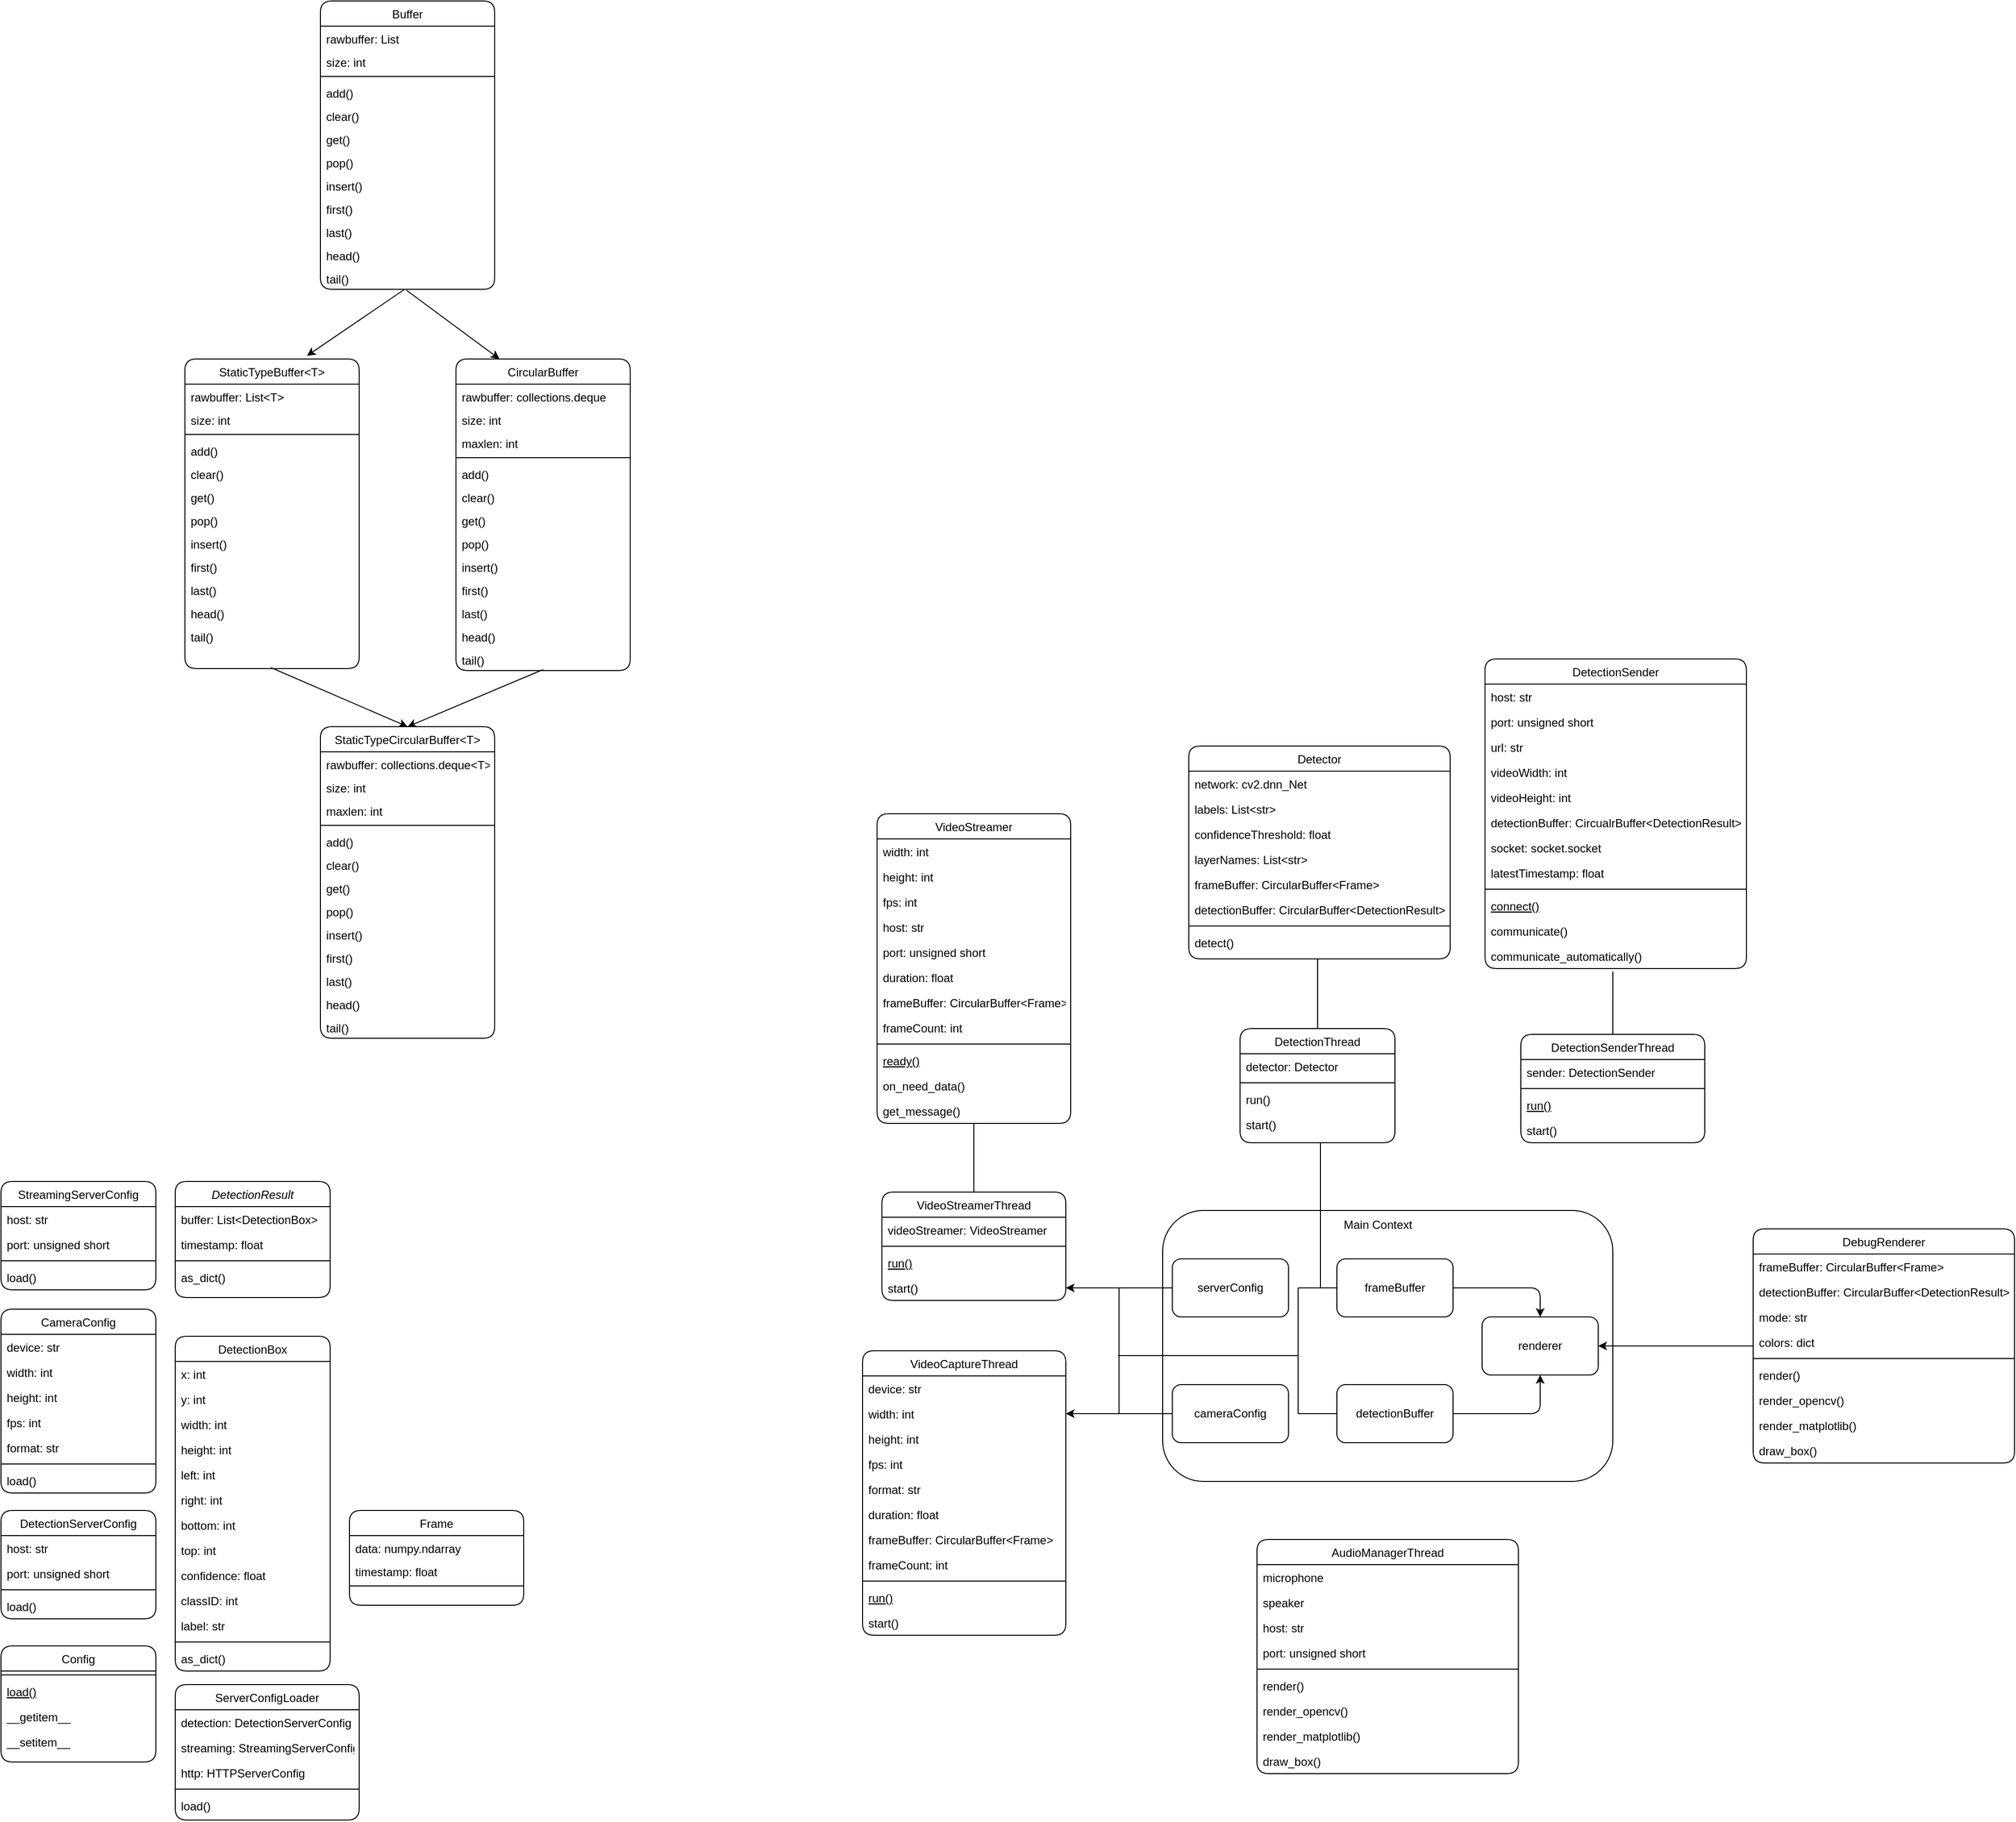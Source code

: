 <mxfile version="16.0.0" type="device"><diagram id="C5RBs43oDa-KdzZeNtuy" name="Page-1"><mxGraphModel dx="2302" dy="1665" grid="1" gridSize="10" guides="1" tooltips="1" connect="1" arrows="1" fold="1" page="0" pageScale="1" pageWidth="827" pageHeight="1169" math="0" shadow="0"><root><mxCell id="WIyWlLk6GJQsqaUBKTNV-0"/><mxCell id="WIyWlLk6GJQsqaUBKTNV-1" parent="WIyWlLk6GJQsqaUBKTNV-0"/><mxCell id="zkfFHV4jXpPFQw0GAbJ--6" value="DetectionSenderThread" style="swimlane;fontStyle=0;align=center;verticalAlign=top;childLayout=stackLayout;horizontal=1;startSize=26;horizontalStack=0;resizeParent=1;resizeLast=0;collapsible=1;marginBottom=0;rounded=1;shadow=0;strokeWidth=1;" parent="WIyWlLk6GJQsqaUBKTNV-1" vertex="1"><mxGeometry x="510" y="518" width="190" height="112" as="geometry"><mxRectangle x="130" y="380" width="160" height="26" as="alternateBounds"/></mxGeometry></mxCell><mxCell id="zkfFHV4jXpPFQw0GAbJ--7" value="sender: DetectionSender" style="text;align=left;verticalAlign=top;spacingLeft=4;spacingRight=4;overflow=hidden;rotatable=0;points=[[0,0.5],[1,0.5]];portConstraint=eastwest;rounded=1;" parent="zkfFHV4jXpPFQw0GAbJ--6" vertex="1"><mxGeometry y="26" width="190" height="26" as="geometry"/></mxCell><mxCell id="zkfFHV4jXpPFQw0GAbJ--9" value="" style="line;html=1;strokeWidth=1;align=left;verticalAlign=middle;spacingTop=-1;spacingLeft=3;spacingRight=3;rotatable=0;labelPosition=right;points=[];portConstraint=eastwest;rounded=1;" parent="zkfFHV4jXpPFQw0GAbJ--6" vertex="1"><mxGeometry y="52" width="190" height="8" as="geometry"/></mxCell><mxCell id="zkfFHV4jXpPFQw0GAbJ--10" value="run()" style="text;align=left;verticalAlign=top;spacingLeft=4;spacingRight=4;overflow=hidden;rotatable=0;points=[[0,0.5],[1,0.5]];portConstraint=eastwest;fontStyle=4;rounded=1;" parent="zkfFHV4jXpPFQw0GAbJ--6" vertex="1"><mxGeometry y="60" width="190" height="26" as="geometry"/></mxCell><mxCell id="zkfFHV4jXpPFQw0GAbJ--11" value="start()" style="text;align=left;verticalAlign=top;spacingLeft=4;spacingRight=4;overflow=hidden;rotatable=0;points=[[0,0.5],[1,0.5]];portConstraint=eastwest;rounded=1;" parent="zkfFHV4jXpPFQw0GAbJ--6" vertex="1"><mxGeometry y="86" width="190" height="26" as="geometry"/></mxCell><mxCell id="zkfFHV4jXpPFQw0GAbJ--17" value="DetectionThread" style="swimlane;fontStyle=0;align=center;verticalAlign=top;childLayout=stackLayout;horizontal=1;startSize=26;horizontalStack=0;resizeParent=1;resizeLast=0;collapsible=1;marginBottom=0;rounded=1;shadow=0;strokeWidth=1;" parent="WIyWlLk6GJQsqaUBKTNV-1" vertex="1"><mxGeometry x="220" y="512" width="160" height="118" as="geometry"><mxRectangle x="550" y="140" width="160" height="26" as="alternateBounds"/></mxGeometry></mxCell><mxCell id="zkfFHV4jXpPFQw0GAbJ--18" value="detector: Detector" style="text;align=left;verticalAlign=top;spacingLeft=4;spacingRight=4;overflow=hidden;rotatable=0;points=[[0,0.5],[1,0.5]];portConstraint=eastwest;rounded=1;" parent="zkfFHV4jXpPFQw0GAbJ--17" vertex="1"><mxGeometry y="26" width="160" height="26" as="geometry"/></mxCell><mxCell id="zkfFHV4jXpPFQw0GAbJ--23" value="" style="line;html=1;strokeWidth=1;align=left;verticalAlign=middle;spacingTop=-1;spacingLeft=3;spacingRight=3;rotatable=0;labelPosition=right;points=[];portConstraint=eastwest;rounded=1;" parent="zkfFHV4jXpPFQw0GAbJ--17" vertex="1"><mxGeometry y="52" width="160" height="8" as="geometry"/></mxCell><mxCell id="zkfFHV4jXpPFQw0GAbJ--24" value="run()" style="text;align=left;verticalAlign=top;spacingLeft=4;spacingRight=4;overflow=hidden;rotatable=0;points=[[0,0.5],[1,0.5]];portConstraint=eastwest;rounded=1;" parent="zkfFHV4jXpPFQw0GAbJ--17" vertex="1"><mxGeometry y="60" width="160" height="26" as="geometry"/></mxCell><mxCell id="zkfFHV4jXpPFQw0GAbJ--25" value="start()" style="text;align=left;verticalAlign=top;spacingLeft=4;spacingRight=4;overflow=hidden;rotatable=0;points=[[0,0.5],[1,0.5]];portConstraint=eastwest;rounded=1;" parent="zkfFHV4jXpPFQw0GAbJ--17" vertex="1"><mxGeometry y="86" width="160" height="26" as="geometry"/></mxCell><mxCell id="rOoX6mV5jZKDtbZjj4X4-7" value="Frame" style="swimlane;fontStyle=0;align=center;verticalAlign=top;childLayout=stackLayout;horizontal=1;startSize=26;horizontalStack=0;resizeParent=1;resizeLast=0;collapsible=1;marginBottom=0;rounded=1;shadow=0;strokeWidth=1;" parent="WIyWlLk6GJQsqaUBKTNV-1" vertex="1"><mxGeometry x="-700" y="1010" width="180" height="98" as="geometry"><mxRectangle x="600" y="420" width="170" height="26" as="alternateBounds"/></mxGeometry></mxCell><mxCell id="rOoX6mV5jZKDtbZjj4X4-8" value="data: numpy.ndarray" style="text;align=left;verticalAlign=top;spacingLeft=4;spacingRight=4;overflow=hidden;rotatable=0;points=[[0,0.5],[1,0.5]];portConstraint=eastwest;rounded=1;" parent="rOoX6mV5jZKDtbZjj4X4-7" vertex="1"><mxGeometry y="26" width="180" height="24" as="geometry"/></mxCell><mxCell id="rOoX6mV5jZKDtbZjj4X4-24" value="timestamp: float" style="text;align=left;verticalAlign=top;spacingLeft=4;spacingRight=4;overflow=hidden;rotatable=0;points=[[0,0.5],[1,0.5]];portConstraint=eastwest;rounded=1;" parent="rOoX6mV5jZKDtbZjj4X4-7" vertex="1"><mxGeometry y="50" width="180" height="24" as="geometry"/></mxCell><mxCell id="rOoX6mV5jZKDtbZjj4X4-9" value="" style="line;html=1;strokeWidth=1;align=left;verticalAlign=middle;spacingTop=-1;spacingLeft=3;spacingRight=3;rotatable=0;labelPosition=right;points=[];portConstraint=eastwest;rounded=1;" parent="rOoX6mV5jZKDtbZjj4X4-7" vertex="1"><mxGeometry y="74" width="180" height="8" as="geometry"/></mxCell><mxCell id="rOoX6mV5jZKDtbZjj4X4-11" value="DetectionResult" style="swimlane;fontStyle=2;align=center;verticalAlign=top;childLayout=stackLayout;horizontal=1;startSize=26;horizontalStack=0;resizeParent=1;resizeLast=0;collapsible=1;marginBottom=0;rounded=1;shadow=0;strokeWidth=1;" parent="WIyWlLk6GJQsqaUBKTNV-1" vertex="1"><mxGeometry x="-880" y="670" width="160" height="120" as="geometry"><mxRectangle x="230" y="140" width="160" height="26" as="alternateBounds"/></mxGeometry></mxCell><mxCell id="rOoX6mV5jZKDtbZjj4X4-12" value="buffer: List&lt;DetectionBox&gt;" style="text;align=left;verticalAlign=top;spacingLeft=4;spacingRight=4;overflow=hidden;rotatable=0;points=[[0,0.5],[1,0.5]];portConstraint=eastwest;rounded=1;" parent="rOoX6mV5jZKDtbZjj4X4-11" vertex="1"><mxGeometry y="26" width="160" height="26" as="geometry"/></mxCell><mxCell id="rOoX6mV5jZKDtbZjj4X4-13" value="timestamp: float" style="text;align=left;verticalAlign=top;spacingLeft=4;spacingRight=4;overflow=hidden;rotatable=0;points=[[0,0.5],[1,0.5]];portConstraint=eastwest;rounded=1;shadow=0;html=0;" parent="rOoX6mV5jZKDtbZjj4X4-11" vertex="1"><mxGeometry y="52" width="160" height="26" as="geometry"/></mxCell><mxCell id="rOoX6mV5jZKDtbZjj4X4-15" value="" style="line;html=1;strokeWidth=1;align=left;verticalAlign=middle;spacingTop=-1;spacingLeft=3;spacingRight=3;rotatable=0;labelPosition=right;points=[];portConstraint=eastwest;rounded=1;" parent="rOoX6mV5jZKDtbZjj4X4-11" vertex="1"><mxGeometry y="78" width="160" height="8" as="geometry"/></mxCell><mxCell id="rOoX6mV5jZKDtbZjj4X4-16" value="as_dict()" style="text;align=left;verticalAlign=top;spacingLeft=4;spacingRight=4;overflow=hidden;rotatable=0;points=[[0,0.5],[1,0.5]];portConstraint=eastwest;rounded=1;" parent="rOoX6mV5jZKDtbZjj4X4-11" vertex="1"><mxGeometry y="86" width="160" height="26" as="geometry"/></mxCell><mxCell id="rOoX6mV5jZKDtbZjj4X4-25" value="Buffer" style="swimlane;fontStyle=0;align=center;verticalAlign=top;childLayout=stackLayout;horizontal=1;startSize=26;horizontalStack=0;resizeParent=1;resizeLast=0;collapsible=1;marginBottom=0;rounded=1;shadow=0;strokeWidth=1;" parent="WIyWlLk6GJQsqaUBKTNV-1" vertex="1"><mxGeometry x="-730" y="-550" width="180" height="298" as="geometry"><mxRectangle x="600" y="420" width="170" height="26" as="alternateBounds"/></mxGeometry></mxCell><mxCell id="rOoX6mV5jZKDtbZjj4X4-26" value="rawbuffer: List" style="text;align=left;verticalAlign=top;spacingLeft=4;spacingRight=4;overflow=hidden;rotatable=0;points=[[0,0.5],[1,0.5]];portConstraint=eastwest;rounded=1;" parent="rOoX6mV5jZKDtbZjj4X4-25" vertex="1"><mxGeometry y="26" width="180" height="24" as="geometry"/></mxCell><mxCell id="rOoX6mV5jZKDtbZjj4X4-27" value="size: int" style="text;align=left;verticalAlign=top;spacingLeft=4;spacingRight=4;overflow=hidden;rotatable=0;points=[[0,0.5],[1,0.5]];portConstraint=eastwest;rounded=1;" parent="rOoX6mV5jZKDtbZjj4X4-25" vertex="1"><mxGeometry y="50" width="180" height="24" as="geometry"/></mxCell><mxCell id="rOoX6mV5jZKDtbZjj4X4-28" value="" style="line;html=1;strokeWidth=1;align=left;verticalAlign=middle;spacingTop=-1;spacingLeft=3;spacingRight=3;rotatable=0;labelPosition=right;points=[];portConstraint=eastwest;rounded=1;" parent="rOoX6mV5jZKDtbZjj4X4-25" vertex="1"><mxGeometry y="74" width="180" height="8" as="geometry"/></mxCell><mxCell id="rOoX6mV5jZKDtbZjj4X4-70" value="add()" style="text;align=left;verticalAlign=top;spacingLeft=4;spacingRight=4;overflow=hidden;rotatable=0;points=[[0,0.5],[1,0.5]];portConstraint=eastwest;rounded=1;" parent="rOoX6mV5jZKDtbZjj4X4-25" vertex="1"><mxGeometry y="82" width="180" height="24" as="geometry"/></mxCell><mxCell id="rOoX6mV5jZKDtbZjj4X4-71" value="clear()" style="text;align=left;verticalAlign=top;spacingLeft=4;spacingRight=4;overflow=hidden;rotatable=0;points=[[0,0.5],[1,0.5]];portConstraint=eastwest;rounded=1;" parent="rOoX6mV5jZKDtbZjj4X4-25" vertex="1"><mxGeometry y="106" width="180" height="24" as="geometry"/></mxCell><mxCell id="rOoX6mV5jZKDtbZjj4X4-72" value="get()" style="text;align=left;verticalAlign=top;spacingLeft=4;spacingRight=4;overflow=hidden;rotatable=0;points=[[0,0.5],[1,0.5]];portConstraint=eastwest;rounded=1;" parent="rOoX6mV5jZKDtbZjj4X4-25" vertex="1"><mxGeometry y="130" width="180" height="24" as="geometry"/></mxCell><mxCell id="rOoX6mV5jZKDtbZjj4X4-73" value="pop()" style="text;align=left;verticalAlign=top;spacingLeft=4;spacingRight=4;overflow=hidden;rotatable=0;points=[[0,0.5],[1,0.5]];portConstraint=eastwest;rounded=1;" parent="rOoX6mV5jZKDtbZjj4X4-25" vertex="1"><mxGeometry y="154" width="180" height="24" as="geometry"/></mxCell><mxCell id="rOoX6mV5jZKDtbZjj4X4-74" value="insert()" style="text;align=left;verticalAlign=top;spacingLeft=4;spacingRight=4;overflow=hidden;rotatable=0;points=[[0,0.5],[1,0.5]];portConstraint=eastwest;rounded=1;" parent="rOoX6mV5jZKDtbZjj4X4-25" vertex="1"><mxGeometry y="178" width="180" height="24" as="geometry"/></mxCell><mxCell id="rOoX6mV5jZKDtbZjj4X4-75" value="first()" style="text;align=left;verticalAlign=top;spacingLeft=4;spacingRight=4;overflow=hidden;rotatable=0;points=[[0,0.5],[1,0.5]];portConstraint=eastwest;rounded=1;" parent="rOoX6mV5jZKDtbZjj4X4-25" vertex="1"><mxGeometry y="202" width="180" height="24" as="geometry"/></mxCell><mxCell id="rOoX6mV5jZKDtbZjj4X4-76" value="last()" style="text;align=left;verticalAlign=top;spacingLeft=4;spacingRight=4;overflow=hidden;rotatable=0;points=[[0,0.5],[1,0.5]];portConstraint=eastwest;rounded=1;" parent="rOoX6mV5jZKDtbZjj4X4-25" vertex="1"><mxGeometry y="226" width="180" height="24" as="geometry"/></mxCell><mxCell id="rOoX6mV5jZKDtbZjj4X4-78" value="head()" style="text;align=left;verticalAlign=top;spacingLeft=4;spacingRight=4;overflow=hidden;rotatable=0;points=[[0,0.5],[1,0.5]];portConstraint=eastwest;rounded=1;" parent="rOoX6mV5jZKDtbZjj4X4-25" vertex="1"><mxGeometry y="250" width="180" height="24" as="geometry"/></mxCell><mxCell id="rOoX6mV5jZKDtbZjj4X4-77" value="tail()" style="text;align=left;verticalAlign=top;spacingLeft=4;spacingRight=4;overflow=hidden;rotatable=0;points=[[0,0.5],[1,0.5]];portConstraint=eastwest;rounded=1;" parent="rOoX6mV5jZKDtbZjj4X4-25" vertex="1"><mxGeometry y="274" width="180" height="24" as="geometry"/></mxCell><mxCell id="rOoX6mV5jZKDtbZjj4X4-29" value="VideoStreamer" style="swimlane;fontStyle=0;align=center;verticalAlign=top;childLayout=stackLayout;horizontal=1;startSize=26;horizontalStack=0;resizeParent=1;resizeLast=0;collapsible=1;marginBottom=0;rounded=1;shadow=0;strokeWidth=1;" parent="WIyWlLk6GJQsqaUBKTNV-1" vertex="1"><mxGeometry x="-155" y="290" width="200" height="320" as="geometry"><mxRectangle x="130" y="380" width="160" height="26" as="alternateBounds"/></mxGeometry></mxCell><mxCell id="rOoX6mV5jZKDtbZjj4X4-30" value="width: int" style="text;align=left;verticalAlign=top;spacingLeft=4;spacingRight=4;overflow=hidden;rotatable=0;points=[[0,0.5],[1,0.5]];portConstraint=eastwest;rounded=1;" parent="rOoX6mV5jZKDtbZjj4X4-29" vertex="1"><mxGeometry y="26" width="200" height="26" as="geometry"/></mxCell><mxCell id="rOoX6mV5jZKDtbZjj4X4-31" value="height: int" style="text;align=left;verticalAlign=top;spacingLeft=4;spacingRight=4;overflow=hidden;rotatable=0;points=[[0,0.5],[1,0.5]];portConstraint=eastwest;rounded=1;shadow=0;html=0;" parent="rOoX6mV5jZKDtbZjj4X4-29" vertex="1"><mxGeometry y="52" width="200" height="26" as="geometry"/></mxCell><mxCell id="rOoX6mV5jZKDtbZjj4X4-137" value="fps: int" style="text;align=left;verticalAlign=top;spacingLeft=4;spacingRight=4;overflow=hidden;rotatable=0;points=[[0,0.5],[1,0.5]];portConstraint=eastwest;rounded=1;shadow=0;html=0;" parent="rOoX6mV5jZKDtbZjj4X4-29" vertex="1"><mxGeometry y="78" width="200" height="26" as="geometry"/></mxCell><mxCell id="rOoX6mV5jZKDtbZjj4X4-138" value="host: str" style="text;align=left;verticalAlign=top;spacingLeft=4;spacingRight=4;overflow=hidden;rotatable=0;points=[[0,0.5],[1,0.5]];portConstraint=eastwest;rounded=1;shadow=0;html=0;" parent="rOoX6mV5jZKDtbZjj4X4-29" vertex="1"><mxGeometry y="104" width="200" height="26" as="geometry"/></mxCell><mxCell id="rOoX6mV5jZKDtbZjj4X4-139" value="port: unsigned short" style="text;align=left;verticalAlign=top;spacingLeft=4;spacingRight=4;overflow=hidden;rotatable=0;points=[[0,0.5],[1,0.5]];portConstraint=eastwest;rounded=1;shadow=0;html=0;" parent="rOoX6mV5jZKDtbZjj4X4-29" vertex="1"><mxGeometry y="130" width="200" height="26" as="geometry"/></mxCell><mxCell id="rOoX6mV5jZKDtbZjj4X4-141" value="duration: float" style="text;align=left;verticalAlign=top;spacingLeft=4;spacingRight=4;overflow=hidden;rotatable=0;points=[[0,0.5],[1,0.5]];portConstraint=eastwest;rounded=1;shadow=0;html=0;" parent="rOoX6mV5jZKDtbZjj4X4-29" vertex="1"><mxGeometry y="156" width="200" height="26" as="geometry"/></mxCell><mxCell id="rOoX6mV5jZKDtbZjj4X4-140" value="frameBuffer: CircularBuffer&lt;Frame&gt;" style="text;align=left;verticalAlign=top;spacingLeft=4;spacingRight=4;overflow=hidden;rotatable=0;points=[[0,0.5],[1,0.5]];portConstraint=eastwest;rounded=1;shadow=0;html=0;" parent="rOoX6mV5jZKDtbZjj4X4-29" vertex="1"><mxGeometry y="182" width="200" height="26" as="geometry"/></mxCell><mxCell id="rOoX6mV5jZKDtbZjj4X4-142" value="frameCount: int" style="text;align=left;verticalAlign=top;spacingLeft=4;spacingRight=4;overflow=hidden;rotatable=0;points=[[0,0.5],[1,0.5]];portConstraint=eastwest;rounded=1;shadow=0;html=0;" parent="rOoX6mV5jZKDtbZjj4X4-29" vertex="1"><mxGeometry y="208" width="200" height="26" as="geometry"/></mxCell><mxCell id="rOoX6mV5jZKDtbZjj4X4-32" value="" style="line;html=1;strokeWidth=1;align=left;verticalAlign=middle;spacingTop=-1;spacingLeft=3;spacingRight=3;rotatable=0;labelPosition=right;points=[];portConstraint=eastwest;rounded=1;" parent="rOoX6mV5jZKDtbZjj4X4-29" vertex="1"><mxGeometry y="234" width="200" height="8" as="geometry"/></mxCell><mxCell id="rOoX6mV5jZKDtbZjj4X4-33" value="ready()" style="text;align=left;verticalAlign=top;spacingLeft=4;spacingRight=4;overflow=hidden;rotatable=0;points=[[0,0.5],[1,0.5]];portConstraint=eastwest;fontStyle=4;rounded=1;" parent="rOoX6mV5jZKDtbZjj4X4-29" vertex="1"><mxGeometry y="242" width="200" height="26" as="geometry"/></mxCell><mxCell id="rOoX6mV5jZKDtbZjj4X4-143" value="on_need_data()" style="text;align=left;verticalAlign=top;spacingLeft=4;spacingRight=4;overflow=hidden;rotatable=0;points=[[0,0.5],[1,0.5]];portConstraint=eastwest;rounded=1;" parent="rOoX6mV5jZKDtbZjj4X4-29" vertex="1"><mxGeometry y="268" width="200" height="26" as="geometry"/></mxCell><mxCell id="rOoX6mV5jZKDtbZjj4X4-34" value="get_message()" style="text;align=left;verticalAlign=top;spacingLeft=4;spacingRight=4;overflow=hidden;rotatable=0;points=[[0,0.5],[1,0.5]];portConstraint=eastwest;rounded=1;" parent="rOoX6mV5jZKDtbZjj4X4-29" vertex="1"><mxGeometry y="294" width="200" height="26" as="geometry"/></mxCell><mxCell id="rOoX6mV5jZKDtbZjj4X4-35" value="Config" style="swimlane;fontStyle=0;align=center;verticalAlign=top;childLayout=stackLayout;horizontal=1;startSize=26;horizontalStack=0;resizeParent=1;resizeLast=0;collapsible=1;marginBottom=0;rounded=1;shadow=0;strokeWidth=1;" parent="WIyWlLk6GJQsqaUBKTNV-1" vertex="1"><mxGeometry x="-1060" y="1150" width="160" height="120" as="geometry"><mxRectangle x="130" y="380" width="160" height="26" as="alternateBounds"/></mxGeometry></mxCell><mxCell id="rOoX6mV5jZKDtbZjj4X4-38" value="" style="line;html=1;strokeWidth=1;align=left;verticalAlign=middle;spacingTop=-1;spacingLeft=3;spacingRight=3;rotatable=0;labelPosition=right;points=[];portConstraint=eastwest;rounded=1;" parent="rOoX6mV5jZKDtbZjj4X4-35" vertex="1"><mxGeometry y="26" width="160" height="8" as="geometry"/></mxCell><mxCell id="rOoX6mV5jZKDtbZjj4X4-39" value="load()" style="text;align=left;verticalAlign=top;spacingLeft=4;spacingRight=4;overflow=hidden;rotatable=0;points=[[0,0.5],[1,0.5]];portConstraint=eastwest;fontStyle=4;rounded=1;" parent="rOoX6mV5jZKDtbZjj4X4-35" vertex="1"><mxGeometry y="34" width="160" height="26" as="geometry"/></mxCell><mxCell id="rOoX6mV5jZKDtbZjj4X4-40" value="__getitem__" style="text;align=left;verticalAlign=top;spacingLeft=4;spacingRight=4;overflow=hidden;rotatable=0;points=[[0,0.5],[1,0.5]];portConstraint=eastwest;rounded=1;" parent="rOoX6mV5jZKDtbZjj4X4-35" vertex="1"><mxGeometry y="60" width="160" height="26" as="geometry"/></mxCell><mxCell id="rOoX6mV5jZKDtbZjj4X4-53" value="__setitem__" style="text;align=left;verticalAlign=top;spacingLeft=4;spacingRight=4;overflow=hidden;rotatable=0;points=[[0,0.5],[1,0.5]];portConstraint=eastwest;rounded=1;" parent="rOoX6mV5jZKDtbZjj4X4-35" vertex="1"><mxGeometry y="86" width="160" height="26" as="geometry"/></mxCell><mxCell id="rOoX6mV5jZKDtbZjj4X4-41" value="StreamingServerConfig" style="swimlane;fontStyle=0;align=center;verticalAlign=top;childLayout=stackLayout;horizontal=1;startSize=26;horizontalStack=0;resizeParent=1;resizeLast=0;collapsible=1;marginBottom=0;rounded=1;shadow=0;strokeWidth=1;" parent="WIyWlLk6GJQsqaUBKTNV-1" vertex="1"><mxGeometry x="-1060" y="670" width="160" height="112" as="geometry"><mxRectangle x="130" y="380" width="160" height="26" as="alternateBounds"/></mxGeometry></mxCell><mxCell id="rOoX6mV5jZKDtbZjj4X4-42" value="host: str" style="text;align=left;verticalAlign=top;spacingLeft=4;spacingRight=4;overflow=hidden;rotatable=0;points=[[0,0.5],[1,0.5]];portConstraint=eastwest;rounded=1;" parent="rOoX6mV5jZKDtbZjj4X4-41" vertex="1"><mxGeometry y="26" width="160" height="26" as="geometry"/></mxCell><mxCell id="rOoX6mV5jZKDtbZjj4X4-43" value="port: unsigned short" style="text;align=left;verticalAlign=top;spacingLeft=4;spacingRight=4;overflow=hidden;rotatable=0;points=[[0,0.5],[1,0.5]];portConstraint=eastwest;rounded=1;shadow=0;html=0;" parent="rOoX6mV5jZKDtbZjj4X4-41" vertex="1"><mxGeometry y="52" width="160" height="26" as="geometry"/></mxCell><mxCell id="rOoX6mV5jZKDtbZjj4X4-44" value="" style="line;html=1;strokeWidth=1;align=left;verticalAlign=middle;spacingTop=-1;spacingLeft=3;spacingRight=3;rotatable=0;labelPosition=right;points=[];portConstraint=eastwest;rounded=1;" parent="rOoX6mV5jZKDtbZjj4X4-41" vertex="1"><mxGeometry y="78" width="160" height="8" as="geometry"/></mxCell><mxCell id="rOoX6mV5jZKDtbZjj4X4-62" value="load()" style="text;align=left;verticalAlign=top;spacingLeft=4;spacingRight=4;overflow=hidden;rotatable=0;points=[[0,0.5],[1,0.5]];portConstraint=eastwest;rounded=1;shadow=0;html=0;" parent="rOoX6mV5jZKDtbZjj4X4-41" vertex="1"><mxGeometry y="86" width="160" height="26" as="geometry"/></mxCell><mxCell id="rOoX6mV5jZKDtbZjj4X4-47" value="ServerConfigLoader" style="swimlane;fontStyle=0;align=center;verticalAlign=top;childLayout=stackLayout;horizontal=1;startSize=26;horizontalStack=0;resizeParent=1;resizeLast=0;collapsible=1;marginBottom=0;rounded=1;shadow=0;strokeWidth=1;" parent="WIyWlLk6GJQsqaUBKTNV-1" vertex="1"><mxGeometry x="-880" y="1190" width="190" height="140" as="geometry"><mxRectangle x="130" y="380" width="160" height="26" as="alternateBounds"/></mxGeometry></mxCell><mxCell id="rOoX6mV5jZKDtbZjj4X4-48" value="detection: DetectionServerConfig" style="text;align=left;verticalAlign=top;spacingLeft=4;spacingRight=4;overflow=hidden;rotatable=0;points=[[0,0.5],[1,0.5]];portConstraint=eastwest;rounded=1;" parent="rOoX6mV5jZKDtbZjj4X4-47" vertex="1"><mxGeometry y="26" width="190" height="26" as="geometry"/></mxCell><mxCell id="rOoX6mV5jZKDtbZjj4X4-49" value="streaming: StreamingServerConfig" style="text;align=left;verticalAlign=top;spacingLeft=4;spacingRight=4;overflow=hidden;rotatable=0;points=[[0,0.5],[1,0.5]];portConstraint=eastwest;rounded=1;shadow=0;html=0;" parent="rOoX6mV5jZKDtbZjj4X4-47" vertex="1"><mxGeometry y="52" width="190" height="26" as="geometry"/></mxCell><mxCell id="rOoX6mV5jZKDtbZjj4X4-58" value="http: HTTPServerConfig" style="text;align=left;verticalAlign=top;spacingLeft=4;spacingRight=4;overflow=hidden;rotatable=0;points=[[0,0.5],[1,0.5]];portConstraint=eastwest;rounded=1;shadow=0;html=0;" parent="rOoX6mV5jZKDtbZjj4X4-47" vertex="1"><mxGeometry y="78" width="190" height="26" as="geometry"/></mxCell><mxCell id="rOoX6mV5jZKDtbZjj4X4-50" value="" style="line;html=1;strokeWidth=1;align=left;verticalAlign=middle;spacingTop=-1;spacingLeft=3;spacingRight=3;rotatable=0;labelPosition=right;points=[];portConstraint=eastwest;rounded=1;" parent="rOoX6mV5jZKDtbZjj4X4-47" vertex="1"><mxGeometry y="104" width="190" height="8" as="geometry"/></mxCell><mxCell id="rOoX6mV5jZKDtbZjj4X4-61" value="load()" style="text;align=left;verticalAlign=top;spacingLeft=4;spacingRight=4;overflow=hidden;rotatable=0;points=[[0,0.5],[1,0.5]];portConstraint=eastwest;rounded=1;shadow=0;html=0;" parent="rOoX6mV5jZKDtbZjj4X4-47" vertex="1"><mxGeometry y="112" width="190" height="26" as="geometry"/></mxCell><mxCell id="rOoX6mV5jZKDtbZjj4X4-54" value="DetectionServerConfig" style="swimlane;fontStyle=0;align=center;verticalAlign=top;childLayout=stackLayout;horizontal=1;startSize=26;horizontalStack=0;resizeParent=1;resizeLast=0;collapsible=1;marginBottom=0;rounded=1;shadow=0;strokeWidth=1;" parent="WIyWlLk6GJQsqaUBKTNV-1" vertex="1"><mxGeometry x="-1060" y="1010" width="160" height="112" as="geometry"><mxRectangle x="130" y="380" width="160" height="26" as="alternateBounds"/></mxGeometry></mxCell><mxCell id="rOoX6mV5jZKDtbZjj4X4-55" value="host: str" style="text;align=left;verticalAlign=top;spacingLeft=4;spacingRight=4;overflow=hidden;rotatable=0;points=[[0,0.5],[1,0.5]];portConstraint=eastwest;rounded=1;" parent="rOoX6mV5jZKDtbZjj4X4-54" vertex="1"><mxGeometry y="26" width="160" height="26" as="geometry"/></mxCell><mxCell id="rOoX6mV5jZKDtbZjj4X4-56" value="port: unsigned short" style="text;align=left;verticalAlign=top;spacingLeft=4;spacingRight=4;overflow=hidden;rotatable=0;points=[[0,0.5],[1,0.5]];portConstraint=eastwest;rounded=1;shadow=0;html=0;" parent="rOoX6mV5jZKDtbZjj4X4-54" vertex="1"><mxGeometry y="52" width="160" height="26" as="geometry"/></mxCell><mxCell id="rOoX6mV5jZKDtbZjj4X4-57" value="" style="line;html=1;strokeWidth=1;align=left;verticalAlign=middle;spacingTop=-1;spacingLeft=3;spacingRight=3;rotatable=0;labelPosition=right;points=[];portConstraint=eastwest;rounded=1;" parent="rOoX6mV5jZKDtbZjj4X4-54" vertex="1"><mxGeometry y="78" width="160" height="8" as="geometry"/></mxCell><mxCell id="rOoX6mV5jZKDtbZjj4X4-63" value="load()" style="text;align=left;verticalAlign=top;spacingLeft=4;spacingRight=4;overflow=hidden;rotatable=0;points=[[0,0.5],[1,0.5]];portConstraint=eastwest;rounded=1;shadow=0;html=0;" parent="rOoX6mV5jZKDtbZjj4X4-54" vertex="1"><mxGeometry y="86" width="160" height="26" as="geometry"/></mxCell><mxCell id="rOoX6mV5jZKDtbZjj4X4-79" value="CircularBuffer" style="swimlane;fontStyle=0;align=center;verticalAlign=top;childLayout=stackLayout;horizontal=1;startSize=26;horizontalStack=0;resizeParent=1;resizeLast=0;collapsible=1;marginBottom=0;rounded=1;shadow=0;strokeWidth=1;" parent="WIyWlLk6GJQsqaUBKTNV-1" vertex="1"><mxGeometry x="-590" y="-180" width="180" height="322" as="geometry"><mxRectangle x="600" y="420" width="170" height="26" as="alternateBounds"/></mxGeometry></mxCell><mxCell id="rOoX6mV5jZKDtbZjj4X4-80" value="rawbuffer: collections.deque" style="text;align=left;verticalAlign=top;spacingLeft=4;spacingRight=4;overflow=hidden;rotatable=0;points=[[0,0.5],[1,0.5]];portConstraint=eastwest;rounded=1;" parent="rOoX6mV5jZKDtbZjj4X4-79" vertex="1"><mxGeometry y="26" width="180" height="24" as="geometry"/></mxCell><mxCell id="rOoX6mV5jZKDtbZjj4X4-92" value="size: int" style="text;align=left;verticalAlign=top;spacingLeft=4;spacingRight=4;overflow=hidden;rotatable=0;points=[[0,0.5],[1,0.5]];portConstraint=eastwest;rounded=1;" parent="rOoX6mV5jZKDtbZjj4X4-79" vertex="1"><mxGeometry y="50" width="180" height="24" as="geometry"/></mxCell><mxCell id="rOoX6mV5jZKDtbZjj4X4-81" value="maxlen: int" style="text;align=left;verticalAlign=top;spacingLeft=4;spacingRight=4;overflow=hidden;rotatable=0;points=[[0,0.5],[1,0.5]];portConstraint=eastwest;rounded=1;" parent="rOoX6mV5jZKDtbZjj4X4-79" vertex="1"><mxGeometry y="74" width="180" height="24" as="geometry"/></mxCell><mxCell id="rOoX6mV5jZKDtbZjj4X4-82" value="" style="line;html=1;strokeWidth=1;align=left;verticalAlign=middle;spacingTop=-1;spacingLeft=3;spacingRight=3;rotatable=0;labelPosition=right;points=[];portConstraint=eastwest;rounded=1;" parent="rOoX6mV5jZKDtbZjj4X4-79" vertex="1"><mxGeometry y="98" width="180" height="8" as="geometry"/></mxCell><mxCell id="rOoX6mV5jZKDtbZjj4X4-83" value="add()" style="text;align=left;verticalAlign=top;spacingLeft=4;spacingRight=4;overflow=hidden;rotatable=0;points=[[0,0.5],[1,0.5]];portConstraint=eastwest;rounded=1;" parent="rOoX6mV5jZKDtbZjj4X4-79" vertex="1"><mxGeometry y="106" width="180" height="24" as="geometry"/></mxCell><mxCell id="rOoX6mV5jZKDtbZjj4X4-84" value="clear()" style="text;align=left;verticalAlign=top;spacingLeft=4;spacingRight=4;overflow=hidden;rotatable=0;points=[[0,0.5],[1,0.5]];portConstraint=eastwest;rounded=1;" parent="rOoX6mV5jZKDtbZjj4X4-79" vertex="1"><mxGeometry y="130" width="180" height="24" as="geometry"/></mxCell><mxCell id="rOoX6mV5jZKDtbZjj4X4-85" value="get()" style="text;align=left;verticalAlign=top;spacingLeft=4;spacingRight=4;overflow=hidden;rotatable=0;points=[[0,0.5],[1,0.5]];portConstraint=eastwest;rounded=1;" parent="rOoX6mV5jZKDtbZjj4X4-79" vertex="1"><mxGeometry y="154" width="180" height="24" as="geometry"/></mxCell><mxCell id="rOoX6mV5jZKDtbZjj4X4-86" value="pop()" style="text;align=left;verticalAlign=top;spacingLeft=4;spacingRight=4;overflow=hidden;rotatable=0;points=[[0,0.5],[1,0.5]];portConstraint=eastwest;rounded=1;" parent="rOoX6mV5jZKDtbZjj4X4-79" vertex="1"><mxGeometry y="178" width="180" height="24" as="geometry"/></mxCell><mxCell id="rOoX6mV5jZKDtbZjj4X4-87" value="insert()" style="text;align=left;verticalAlign=top;spacingLeft=4;spacingRight=4;overflow=hidden;rotatable=0;points=[[0,0.5],[1,0.5]];portConstraint=eastwest;rounded=1;" parent="rOoX6mV5jZKDtbZjj4X4-79" vertex="1"><mxGeometry y="202" width="180" height="24" as="geometry"/></mxCell><mxCell id="rOoX6mV5jZKDtbZjj4X4-88" value="first()" style="text;align=left;verticalAlign=top;spacingLeft=4;spacingRight=4;overflow=hidden;rotatable=0;points=[[0,0.5],[1,0.5]];portConstraint=eastwest;rounded=1;" parent="rOoX6mV5jZKDtbZjj4X4-79" vertex="1"><mxGeometry y="226" width="180" height="24" as="geometry"/></mxCell><mxCell id="rOoX6mV5jZKDtbZjj4X4-89" value="last()" style="text;align=left;verticalAlign=top;spacingLeft=4;spacingRight=4;overflow=hidden;rotatable=0;points=[[0,0.5],[1,0.5]];portConstraint=eastwest;rounded=1;" parent="rOoX6mV5jZKDtbZjj4X4-79" vertex="1"><mxGeometry y="250" width="180" height="24" as="geometry"/></mxCell><mxCell id="rOoX6mV5jZKDtbZjj4X4-90" value="head()" style="text;align=left;verticalAlign=top;spacingLeft=4;spacingRight=4;overflow=hidden;rotatable=0;points=[[0,0.5],[1,0.5]];portConstraint=eastwest;rounded=1;" parent="rOoX6mV5jZKDtbZjj4X4-79" vertex="1"><mxGeometry y="274" width="180" height="24" as="geometry"/></mxCell><mxCell id="rOoX6mV5jZKDtbZjj4X4-91" value="tail()" style="text;align=left;verticalAlign=top;spacingLeft=4;spacingRight=4;overflow=hidden;rotatable=0;points=[[0,0.5],[1,0.5]];portConstraint=eastwest;rounded=1;" parent="rOoX6mV5jZKDtbZjj4X4-79" vertex="1"><mxGeometry y="298" width="180" height="24" as="geometry"/></mxCell><mxCell id="rOoX6mV5jZKDtbZjj4X4-93" value="DetectionBox" style="swimlane;fontStyle=0;align=center;verticalAlign=top;childLayout=stackLayout;horizontal=1;startSize=26;horizontalStack=0;resizeParent=1;resizeLast=0;collapsible=1;marginBottom=0;rounded=1;shadow=0;strokeWidth=1;" parent="WIyWlLk6GJQsqaUBKTNV-1" vertex="1"><mxGeometry x="-880" y="830" width="160" height="346" as="geometry"><mxRectangle x="550" y="140" width="160" height="26" as="alternateBounds"/></mxGeometry></mxCell><mxCell id="rOoX6mV5jZKDtbZjj4X4-94" value="x: int" style="text;align=left;verticalAlign=top;spacingLeft=4;spacingRight=4;overflow=hidden;rotatable=0;points=[[0,0.5],[1,0.5]];portConstraint=eastwest;rounded=1;" parent="rOoX6mV5jZKDtbZjj4X4-93" vertex="1"><mxGeometry y="26" width="160" height="26" as="geometry"/></mxCell><mxCell id="rOoX6mV5jZKDtbZjj4X4-95" value="y: int" style="text;align=left;verticalAlign=top;spacingLeft=4;spacingRight=4;overflow=hidden;rotatable=0;points=[[0,0.5],[1,0.5]];portConstraint=eastwest;rounded=1;shadow=0;html=0;" parent="rOoX6mV5jZKDtbZjj4X4-93" vertex="1"><mxGeometry y="52" width="160" height="26" as="geometry"/></mxCell><mxCell id="rOoX6mV5jZKDtbZjj4X4-96" value="width: int" style="text;align=left;verticalAlign=top;spacingLeft=4;spacingRight=4;overflow=hidden;rotatable=0;points=[[0,0.5],[1,0.5]];portConstraint=eastwest;rounded=1;shadow=0;html=0;" parent="rOoX6mV5jZKDtbZjj4X4-93" vertex="1"><mxGeometry y="78" width="160" height="26" as="geometry"/></mxCell><mxCell id="rOoX6mV5jZKDtbZjj4X4-97" value="height: int" style="text;align=left;verticalAlign=top;spacingLeft=4;spacingRight=4;overflow=hidden;rotatable=0;points=[[0,0.5],[1,0.5]];portConstraint=eastwest;rounded=1;shadow=0;html=0;" parent="rOoX6mV5jZKDtbZjj4X4-93" vertex="1"><mxGeometry y="104" width="160" height="26" as="geometry"/></mxCell><mxCell id="rOoX6mV5jZKDtbZjj4X4-102" value="left: int" style="text;align=left;verticalAlign=top;spacingLeft=4;spacingRight=4;overflow=hidden;rotatable=0;points=[[0,0.5],[1,0.5]];portConstraint=eastwest;rounded=1;shadow=0;html=0;" parent="rOoX6mV5jZKDtbZjj4X4-93" vertex="1"><mxGeometry y="130" width="160" height="26" as="geometry"/></mxCell><mxCell id="rOoX6mV5jZKDtbZjj4X4-103" value="right: int" style="text;align=left;verticalAlign=top;spacingLeft=4;spacingRight=4;overflow=hidden;rotatable=0;points=[[0,0.5],[1,0.5]];portConstraint=eastwest;rounded=1;shadow=0;html=0;" parent="rOoX6mV5jZKDtbZjj4X4-93" vertex="1"><mxGeometry y="156" width="160" height="26" as="geometry"/></mxCell><mxCell id="rOoX6mV5jZKDtbZjj4X4-98" value="bottom: int" style="text;align=left;verticalAlign=top;spacingLeft=4;spacingRight=4;overflow=hidden;rotatable=0;points=[[0,0.5],[1,0.5]];portConstraint=eastwest;rounded=1;shadow=0;html=0;" parent="rOoX6mV5jZKDtbZjj4X4-93" vertex="1"><mxGeometry y="182" width="160" height="26" as="geometry"/></mxCell><mxCell id="rOoX6mV5jZKDtbZjj4X4-104" value="top: int" style="text;align=left;verticalAlign=top;spacingLeft=4;spacingRight=4;overflow=hidden;rotatable=0;points=[[0,0.5],[1,0.5]];portConstraint=eastwest;rounded=1;shadow=0;html=0;" parent="rOoX6mV5jZKDtbZjj4X4-93" vertex="1"><mxGeometry y="208" width="160" height="26" as="geometry"/></mxCell><mxCell id="rOoX6mV5jZKDtbZjj4X4-106" value="confidence: float" style="text;align=left;verticalAlign=top;spacingLeft=4;spacingRight=4;overflow=hidden;rotatable=0;points=[[0,0.5],[1,0.5]];portConstraint=eastwest;rounded=1;shadow=0;html=0;" parent="rOoX6mV5jZKDtbZjj4X4-93" vertex="1"><mxGeometry y="234" width="160" height="26" as="geometry"/></mxCell><mxCell id="rOoX6mV5jZKDtbZjj4X4-107" value="classID: int" style="text;align=left;verticalAlign=top;spacingLeft=4;spacingRight=4;overflow=hidden;rotatable=0;points=[[0,0.5],[1,0.5]];portConstraint=eastwest;rounded=1;shadow=0;html=0;" parent="rOoX6mV5jZKDtbZjj4X4-93" vertex="1"><mxGeometry y="260" width="160" height="26" as="geometry"/></mxCell><mxCell id="rOoX6mV5jZKDtbZjj4X4-105" value="label: str" style="text;align=left;verticalAlign=top;spacingLeft=4;spacingRight=4;overflow=hidden;rotatable=0;points=[[0,0.5],[1,0.5]];portConstraint=eastwest;rounded=1;shadow=0;html=0;" parent="rOoX6mV5jZKDtbZjj4X4-93" vertex="1"><mxGeometry y="286" width="160" height="26" as="geometry"/></mxCell><mxCell id="rOoX6mV5jZKDtbZjj4X4-99" value="" style="line;html=1;strokeWidth=1;align=left;verticalAlign=middle;spacingTop=-1;spacingLeft=3;spacingRight=3;rotatable=0;labelPosition=right;points=[];portConstraint=eastwest;rounded=1;" parent="rOoX6mV5jZKDtbZjj4X4-93" vertex="1"><mxGeometry y="312" width="160" height="8" as="geometry"/></mxCell><mxCell id="rOoX6mV5jZKDtbZjj4X4-100" value="as_dict()" style="text;align=left;verticalAlign=top;spacingLeft=4;spacingRight=4;overflow=hidden;rotatable=0;points=[[0,0.5],[1,0.5]];portConstraint=eastwest;rounded=1;" parent="rOoX6mV5jZKDtbZjj4X4-93" vertex="1"><mxGeometry y="320" width="160" height="26" as="geometry"/></mxCell><mxCell id="rOoX6mV5jZKDtbZjj4X4-183" style="edgeStyle=orthogonalEdgeStyle;rounded=1;orthogonalLoop=1;jettySize=auto;html=1;" parent="WIyWlLk6GJQsqaUBKTNV-1" source="rOoX6mV5jZKDtbZjj4X4-108" target="rOoX6mV5jZKDtbZjj4X4-181" edge="1"><mxGeometry relative="1" as="geometry"/></mxCell><mxCell id="rOoX6mV5jZKDtbZjj4X4-108" value="DebugRenderer" style="swimlane;fontStyle=0;align=center;verticalAlign=top;childLayout=stackLayout;horizontal=1;startSize=26;horizontalStack=0;resizeParent=1;resizeLast=0;collapsible=1;marginBottom=0;rounded=1;shadow=0;strokeWidth=1;" parent="WIyWlLk6GJQsqaUBKTNV-1" vertex="1"><mxGeometry x="750" y="719" width="270" height="242" as="geometry"><mxRectangle x="550" y="140" width="160" height="26" as="alternateBounds"/></mxGeometry></mxCell><mxCell id="rOoX6mV5jZKDtbZjj4X4-109" value="frameBuffer: CircularBuffer&lt;Frame&gt;" style="text;align=left;verticalAlign=top;spacingLeft=4;spacingRight=4;overflow=hidden;rotatable=0;points=[[0,0.5],[1,0.5]];portConstraint=eastwest;rounded=1;" parent="rOoX6mV5jZKDtbZjj4X4-108" vertex="1"><mxGeometry y="26" width="270" height="26" as="geometry"/></mxCell><mxCell id="rOoX6mV5jZKDtbZjj4X4-110" value="detectionBuffer: CircularBuffer&lt;DetectionResult&gt;" style="text;align=left;verticalAlign=top;spacingLeft=4;spacingRight=4;overflow=hidden;rotatable=0;points=[[0,0.5],[1,0.5]];portConstraint=eastwest;rounded=1;shadow=0;html=0;" parent="rOoX6mV5jZKDtbZjj4X4-108" vertex="1"><mxGeometry y="52" width="270" height="26" as="geometry"/></mxCell><mxCell id="rOoX6mV5jZKDtbZjj4X4-111" value="mode: str" style="text;align=left;verticalAlign=top;spacingLeft=4;spacingRight=4;overflow=hidden;rotatable=0;points=[[0,0.5],[1,0.5]];portConstraint=eastwest;rounded=1;shadow=0;html=0;" parent="rOoX6mV5jZKDtbZjj4X4-108" vertex="1"><mxGeometry y="78" width="270" height="26" as="geometry"/></mxCell><mxCell id="rOoX6mV5jZKDtbZjj4X4-112" value="colors: dict" style="text;align=left;verticalAlign=top;spacingLeft=4;spacingRight=4;overflow=hidden;rotatable=0;points=[[0,0.5],[1,0.5]];portConstraint=eastwest;rounded=1;shadow=0;html=0;" parent="rOoX6mV5jZKDtbZjj4X4-108" vertex="1"><mxGeometry y="104" width="270" height="26" as="geometry"/></mxCell><mxCell id="rOoX6mV5jZKDtbZjj4X4-114" value="" style="line;html=1;strokeWidth=1;align=left;verticalAlign=middle;spacingTop=-1;spacingLeft=3;spacingRight=3;rotatable=0;labelPosition=right;points=[];portConstraint=eastwest;rounded=1;" parent="rOoX6mV5jZKDtbZjj4X4-108" vertex="1"><mxGeometry y="130" width="270" height="8" as="geometry"/></mxCell><mxCell id="rOoX6mV5jZKDtbZjj4X4-115" value="render()" style="text;align=left;verticalAlign=top;spacingLeft=4;spacingRight=4;overflow=hidden;rotatable=0;points=[[0,0.5],[1,0.5]];portConstraint=eastwest;rounded=1;" parent="rOoX6mV5jZKDtbZjj4X4-108" vertex="1"><mxGeometry y="138" width="270" height="26" as="geometry"/></mxCell><mxCell id="rOoX6mV5jZKDtbZjj4X4-116" value="render_opencv()" style="text;align=left;verticalAlign=top;spacingLeft=4;spacingRight=4;overflow=hidden;rotatable=0;points=[[0,0.5],[1,0.5]];portConstraint=eastwest;rounded=1;" parent="rOoX6mV5jZKDtbZjj4X4-108" vertex="1"><mxGeometry y="164" width="270" height="26" as="geometry"/></mxCell><mxCell id="rOoX6mV5jZKDtbZjj4X4-117" value="render_matplotlib()" style="text;align=left;verticalAlign=top;spacingLeft=4;spacingRight=4;overflow=hidden;rotatable=0;points=[[0,0.5],[1,0.5]];portConstraint=eastwest;rounded=1;" parent="rOoX6mV5jZKDtbZjj4X4-108" vertex="1"><mxGeometry y="190" width="270" height="26" as="geometry"/></mxCell><mxCell id="rOoX6mV5jZKDtbZjj4X4-118" value="draw_box()" style="text;align=left;verticalAlign=top;spacingLeft=4;spacingRight=4;overflow=hidden;rotatable=0;points=[[0,0.5],[1,0.5]];portConstraint=eastwest;rounded=1;" parent="rOoX6mV5jZKDtbZjj4X4-108" vertex="1"><mxGeometry y="216" width="270" height="26" as="geometry"/></mxCell><mxCell id="rOoX6mV5jZKDtbZjj4X4-119" value="CameraConfig" style="swimlane;fontStyle=0;align=center;verticalAlign=top;childLayout=stackLayout;horizontal=1;startSize=26;horizontalStack=0;resizeParent=1;resizeLast=0;collapsible=1;marginBottom=0;rounded=1;shadow=0;strokeWidth=1;" parent="WIyWlLk6GJQsqaUBKTNV-1" vertex="1"><mxGeometry x="-1060" y="802" width="160" height="190" as="geometry"><mxRectangle x="130" y="380" width="160" height="26" as="alternateBounds"/></mxGeometry></mxCell><mxCell id="rOoX6mV5jZKDtbZjj4X4-120" value="device: str" style="text;align=left;verticalAlign=top;spacingLeft=4;spacingRight=4;overflow=hidden;rotatable=0;points=[[0,0.5],[1,0.5]];portConstraint=eastwest;rounded=1;" parent="rOoX6mV5jZKDtbZjj4X4-119" vertex="1"><mxGeometry y="26" width="160" height="26" as="geometry"/></mxCell><mxCell id="rOoX6mV5jZKDtbZjj4X4-121" value="width: int" style="text;align=left;verticalAlign=top;spacingLeft=4;spacingRight=4;overflow=hidden;rotatable=0;points=[[0,0.5],[1,0.5]];portConstraint=eastwest;rounded=1;shadow=0;html=0;" parent="rOoX6mV5jZKDtbZjj4X4-119" vertex="1"><mxGeometry y="52" width="160" height="26" as="geometry"/></mxCell><mxCell id="rOoX6mV5jZKDtbZjj4X4-122" value="height: int" style="text;align=left;verticalAlign=top;spacingLeft=4;spacingRight=4;overflow=hidden;rotatable=0;points=[[0,0.5],[1,0.5]];portConstraint=eastwest;rounded=1;shadow=0;html=0;" parent="rOoX6mV5jZKDtbZjj4X4-119" vertex="1"><mxGeometry y="78" width="160" height="26" as="geometry"/></mxCell><mxCell id="rOoX6mV5jZKDtbZjj4X4-123" value="fps: int" style="text;align=left;verticalAlign=top;spacingLeft=4;spacingRight=4;overflow=hidden;rotatable=0;points=[[0,0.5],[1,0.5]];portConstraint=eastwest;rounded=1;shadow=0;html=0;" parent="rOoX6mV5jZKDtbZjj4X4-119" vertex="1"><mxGeometry y="104" width="160" height="26" as="geometry"/></mxCell><mxCell id="rOoX6mV5jZKDtbZjj4X4-124" value="format: str" style="text;align=left;verticalAlign=top;spacingLeft=4;spacingRight=4;overflow=hidden;rotatable=0;points=[[0,0.5],[1,0.5]];portConstraint=eastwest;rounded=1;shadow=0;html=0;" parent="rOoX6mV5jZKDtbZjj4X4-119" vertex="1"><mxGeometry y="130" width="160" height="26" as="geometry"/></mxCell><mxCell id="rOoX6mV5jZKDtbZjj4X4-125" value="" style="line;html=1;strokeWidth=1;align=left;verticalAlign=middle;spacingTop=-1;spacingLeft=3;spacingRight=3;rotatable=0;labelPosition=right;points=[];portConstraint=eastwest;rounded=1;" parent="rOoX6mV5jZKDtbZjj4X4-119" vertex="1"><mxGeometry y="156" width="160" height="8" as="geometry"/></mxCell><mxCell id="rOoX6mV5jZKDtbZjj4X4-126" value="load()" style="text;align=left;verticalAlign=top;spacingLeft=4;spacingRight=4;overflow=hidden;rotatable=0;points=[[0,0.5],[1,0.5]];portConstraint=eastwest;rounded=1;shadow=0;html=0;" parent="rOoX6mV5jZKDtbZjj4X4-119" vertex="1"><mxGeometry y="164" width="160" height="26" as="geometry"/></mxCell><mxCell id="rOoX6mV5jZKDtbZjj4X4-127" value="Detector" style="swimlane;fontStyle=0;align=center;verticalAlign=top;childLayout=stackLayout;horizontal=1;startSize=26;horizontalStack=0;resizeParent=1;resizeLast=0;collapsible=1;marginBottom=0;rounded=1;shadow=0;strokeWidth=1;" parent="WIyWlLk6GJQsqaUBKTNV-1" vertex="1"><mxGeometry x="167" y="220" width="270" height="220" as="geometry"><mxRectangle x="550" y="140" width="160" height="26" as="alternateBounds"/></mxGeometry></mxCell><mxCell id="rOoX6mV5jZKDtbZjj4X4-132" value="network: cv2.dnn_Net" style="text;align=left;verticalAlign=top;spacingLeft=4;spacingRight=4;overflow=hidden;rotatable=0;points=[[0,0.5],[1,0.5]];portConstraint=eastwest;rounded=1;" parent="rOoX6mV5jZKDtbZjj4X4-127" vertex="1"><mxGeometry y="26" width="270" height="26" as="geometry"/></mxCell><mxCell id="rOoX6mV5jZKDtbZjj4X4-133" value="labels: List&lt;str&gt;" style="text;align=left;verticalAlign=top;spacingLeft=4;spacingRight=4;overflow=hidden;rotatable=0;points=[[0,0.5],[1,0.5]];portConstraint=eastwest;rounded=1;" parent="rOoX6mV5jZKDtbZjj4X4-127" vertex="1"><mxGeometry y="52" width="270" height="26" as="geometry"/></mxCell><mxCell id="rOoX6mV5jZKDtbZjj4X4-134" value="confidenceThreshold: float" style="text;align=left;verticalAlign=top;spacingLeft=4;spacingRight=4;overflow=hidden;rotatable=0;points=[[0,0.5],[1,0.5]];portConstraint=eastwest;rounded=1;" parent="rOoX6mV5jZKDtbZjj4X4-127" vertex="1"><mxGeometry y="78" width="270" height="26" as="geometry"/></mxCell><mxCell id="rOoX6mV5jZKDtbZjj4X4-128" value="layerNames: List&lt;str&gt;" style="text;align=left;verticalAlign=top;spacingLeft=4;spacingRight=4;overflow=hidden;rotatable=0;points=[[0,0.5],[1,0.5]];portConstraint=eastwest;rounded=1;" parent="rOoX6mV5jZKDtbZjj4X4-127" vertex="1"><mxGeometry y="104" width="270" height="26" as="geometry"/></mxCell><mxCell id="rOoX6mV5jZKDtbZjj4X4-135" value="frameBuffer: CircularBuffer&lt;Frame&gt;" style="text;align=left;verticalAlign=top;spacingLeft=4;spacingRight=4;overflow=hidden;rotatable=0;points=[[0,0.5],[1,0.5]];portConstraint=eastwest;rounded=1;" parent="rOoX6mV5jZKDtbZjj4X4-127" vertex="1"><mxGeometry y="130" width="270" height="26" as="geometry"/></mxCell><mxCell id="rOoX6mV5jZKDtbZjj4X4-136" value="detectionBuffer: CircularBuffer&lt;DetectionResult&gt;" style="text;align=left;verticalAlign=top;spacingLeft=4;spacingRight=4;overflow=hidden;rotatable=0;points=[[0,0.5],[1,0.5]];portConstraint=eastwest;rounded=1;" parent="rOoX6mV5jZKDtbZjj4X4-127" vertex="1"><mxGeometry y="156" width="270" height="26" as="geometry"/></mxCell><mxCell id="rOoX6mV5jZKDtbZjj4X4-129" value="" style="line;html=1;strokeWidth=1;align=left;verticalAlign=middle;spacingTop=-1;spacingLeft=3;spacingRight=3;rotatable=0;labelPosition=right;points=[];portConstraint=eastwest;rounded=1;" parent="rOoX6mV5jZKDtbZjj4X4-127" vertex="1"><mxGeometry y="182" width="270" height="8" as="geometry"/></mxCell><mxCell id="rOoX6mV5jZKDtbZjj4X4-130" value="detect()" style="text;align=left;verticalAlign=top;spacingLeft=4;spacingRight=4;overflow=hidden;rotatable=0;points=[[0,0.5],[1,0.5]];portConstraint=eastwest;rounded=1;" parent="rOoX6mV5jZKDtbZjj4X4-127" vertex="1"><mxGeometry y="190" width="270" height="26" as="geometry"/></mxCell><mxCell id="rOoX6mV5jZKDtbZjj4X4-144" value="VideoStreamerThread&#10;" style="swimlane;fontStyle=0;align=center;verticalAlign=top;childLayout=stackLayout;horizontal=1;startSize=26;horizontalStack=0;resizeParent=1;resizeLast=0;collapsible=1;marginBottom=0;rounded=1;shadow=0;strokeWidth=1;" parent="WIyWlLk6GJQsqaUBKTNV-1" vertex="1"><mxGeometry x="-150" y="681" width="190" height="112" as="geometry"><mxRectangle x="130" y="380" width="160" height="26" as="alternateBounds"/></mxGeometry></mxCell><mxCell id="rOoX6mV5jZKDtbZjj4X4-145" value="videoStreamer: VideoStreamer" style="text;align=left;verticalAlign=top;spacingLeft=4;spacingRight=4;overflow=hidden;rotatable=0;points=[[0,0.5],[1,0.5]];portConstraint=eastwest;rounded=1;" parent="rOoX6mV5jZKDtbZjj4X4-144" vertex="1"><mxGeometry y="26" width="190" height="26" as="geometry"/></mxCell><mxCell id="rOoX6mV5jZKDtbZjj4X4-146" value="" style="line;html=1;strokeWidth=1;align=left;verticalAlign=middle;spacingTop=-1;spacingLeft=3;spacingRight=3;rotatable=0;labelPosition=right;points=[];portConstraint=eastwest;rounded=1;" parent="rOoX6mV5jZKDtbZjj4X4-144" vertex="1"><mxGeometry y="52" width="190" height="8" as="geometry"/></mxCell><mxCell id="rOoX6mV5jZKDtbZjj4X4-147" value="run()" style="text;align=left;verticalAlign=top;spacingLeft=4;spacingRight=4;overflow=hidden;rotatable=0;points=[[0,0.5],[1,0.5]];portConstraint=eastwest;fontStyle=4;rounded=1;" parent="rOoX6mV5jZKDtbZjj4X4-144" vertex="1"><mxGeometry y="60" width="190" height="26" as="geometry"/></mxCell><mxCell id="rOoX6mV5jZKDtbZjj4X4-148" value="start()" style="text;align=left;verticalAlign=top;spacingLeft=4;spacingRight=4;overflow=hidden;rotatable=0;points=[[0,0.5],[1,0.5]];portConstraint=eastwest;rounded=1;" parent="rOoX6mV5jZKDtbZjj4X4-144" vertex="1"><mxGeometry y="86" width="190" height="26" as="geometry"/></mxCell><mxCell id="rOoX6mV5jZKDtbZjj4X4-149" value="DetectionSender" style="swimlane;fontStyle=0;align=center;verticalAlign=top;childLayout=stackLayout;horizontal=1;startSize=26;horizontalStack=0;resizeParent=1;resizeLast=0;collapsible=1;marginBottom=0;rounded=1;shadow=0;strokeWidth=1;" parent="WIyWlLk6GJQsqaUBKTNV-1" vertex="1"><mxGeometry x="473" y="130" width="270" height="320" as="geometry"><mxRectangle x="130" y="380" width="160" height="26" as="alternateBounds"/></mxGeometry></mxCell><mxCell id="rOoX6mV5jZKDtbZjj4X4-150" value="host: str" style="text;align=left;verticalAlign=top;spacingLeft=4;spacingRight=4;overflow=hidden;rotatable=0;points=[[0,0.5],[1,0.5]];portConstraint=eastwest;rounded=1;" parent="rOoX6mV5jZKDtbZjj4X4-149" vertex="1"><mxGeometry y="26" width="270" height="26" as="geometry"/></mxCell><mxCell id="rOoX6mV5jZKDtbZjj4X4-151" value="port: unsigned short" style="text;align=left;verticalAlign=top;spacingLeft=4;spacingRight=4;overflow=hidden;rotatable=0;points=[[0,0.5],[1,0.5]];portConstraint=eastwest;rounded=1;shadow=0;html=0;" parent="rOoX6mV5jZKDtbZjj4X4-149" vertex="1"><mxGeometry y="52" width="270" height="26" as="geometry"/></mxCell><mxCell id="rOoX6mV5jZKDtbZjj4X4-152" value="url: str" style="text;align=left;verticalAlign=top;spacingLeft=4;spacingRight=4;overflow=hidden;rotatable=0;points=[[0,0.5],[1,0.5]];portConstraint=eastwest;rounded=1;shadow=0;html=0;" parent="rOoX6mV5jZKDtbZjj4X4-149" vertex="1"><mxGeometry y="78" width="270" height="26" as="geometry"/></mxCell><mxCell id="rOoX6mV5jZKDtbZjj4X4-153" value="videoWidth: int" style="text;align=left;verticalAlign=top;spacingLeft=4;spacingRight=4;overflow=hidden;rotatable=0;points=[[0,0.5],[1,0.5]];portConstraint=eastwest;rounded=1;shadow=0;html=0;" parent="rOoX6mV5jZKDtbZjj4X4-149" vertex="1"><mxGeometry y="104" width="270" height="26" as="geometry"/></mxCell><mxCell id="rOoX6mV5jZKDtbZjj4X4-154" value="videoHeight: int" style="text;align=left;verticalAlign=top;spacingLeft=4;spacingRight=4;overflow=hidden;rotatable=0;points=[[0,0.5],[1,0.5]];portConstraint=eastwest;rounded=1;shadow=0;html=0;" parent="rOoX6mV5jZKDtbZjj4X4-149" vertex="1"><mxGeometry y="130" width="270" height="26" as="geometry"/></mxCell><mxCell id="rOoX6mV5jZKDtbZjj4X4-155" value="detectionBuffer: CircualrBuffer&lt;DetectionResult&gt;" style="text;align=left;verticalAlign=top;spacingLeft=4;spacingRight=4;overflow=hidden;rotatable=0;points=[[0,0.5],[1,0.5]];portConstraint=eastwest;rounded=1;shadow=0;html=0;" parent="rOoX6mV5jZKDtbZjj4X4-149" vertex="1"><mxGeometry y="156" width="270" height="26" as="geometry"/></mxCell><mxCell id="rOoX6mV5jZKDtbZjj4X4-156" value="socket: socket.socket" style="text;align=left;verticalAlign=top;spacingLeft=4;spacingRight=4;overflow=hidden;rotatable=0;points=[[0,0.5],[1,0.5]];portConstraint=eastwest;rounded=1;shadow=0;html=0;" parent="rOoX6mV5jZKDtbZjj4X4-149" vertex="1"><mxGeometry y="182" width="270" height="26" as="geometry"/></mxCell><mxCell id="rOoX6mV5jZKDtbZjj4X4-157" value="latestTimestamp: float" style="text;align=left;verticalAlign=top;spacingLeft=4;spacingRight=4;overflow=hidden;rotatable=0;points=[[0,0.5],[1,0.5]];portConstraint=eastwest;rounded=1;shadow=0;html=0;" parent="rOoX6mV5jZKDtbZjj4X4-149" vertex="1"><mxGeometry y="208" width="270" height="26" as="geometry"/></mxCell><mxCell id="rOoX6mV5jZKDtbZjj4X4-158" value="" style="line;html=1;strokeWidth=1;align=left;verticalAlign=middle;spacingTop=-1;spacingLeft=3;spacingRight=3;rotatable=0;labelPosition=right;points=[];portConstraint=eastwest;rounded=1;" parent="rOoX6mV5jZKDtbZjj4X4-149" vertex="1"><mxGeometry y="234" width="270" height="8" as="geometry"/></mxCell><mxCell id="rOoX6mV5jZKDtbZjj4X4-159" value="connect()" style="text;align=left;verticalAlign=top;spacingLeft=4;spacingRight=4;overflow=hidden;rotatable=0;points=[[0,0.5],[1,0.5]];portConstraint=eastwest;fontStyle=4;rounded=1;" parent="rOoX6mV5jZKDtbZjj4X4-149" vertex="1"><mxGeometry y="242" width="270" height="26" as="geometry"/></mxCell><mxCell id="rOoX6mV5jZKDtbZjj4X4-160" value="communicate()" style="text;align=left;verticalAlign=top;spacingLeft=4;spacingRight=4;overflow=hidden;rotatable=0;points=[[0,0.5],[1,0.5]];portConstraint=eastwest;rounded=1;" parent="rOoX6mV5jZKDtbZjj4X4-149" vertex="1"><mxGeometry y="268" width="270" height="26" as="geometry"/></mxCell><mxCell id="rOoX6mV5jZKDtbZjj4X4-161" value="communicate_automatically()" style="text;align=left;verticalAlign=top;spacingLeft=4;spacingRight=4;overflow=hidden;rotatable=0;points=[[0,0.5],[1,0.5]];portConstraint=eastwest;rounded=1;" parent="rOoX6mV5jZKDtbZjj4X4-149" vertex="1"><mxGeometry y="294" width="270" height="26" as="geometry"/></mxCell><mxCell id="rOoX6mV5jZKDtbZjj4X4-164" value="VideoCaptureThread" style="swimlane;fontStyle=0;align=center;verticalAlign=top;childLayout=stackLayout;horizontal=1;startSize=26;horizontalStack=0;resizeParent=1;resizeLast=0;collapsible=1;marginBottom=0;rounded=1;shadow=0;strokeWidth=1;" parent="WIyWlLk6GJQsqaUBKTNV-1" vertex="1"><mxGeometry x="-170" y="845" width="210" height="294" as="geometry"><mxRectangle x="130" y="380" width="160" height="26" as="alternateBounds"/></mxGeometry></mxCell><mxCell id="rOoX6mV5jZKDtbZjj4X4-169" value="device: str" style="text;align=left;verticalAlign=top;spacingLeft=4;spacingRight=4;overflow=hidden;rotatable=0;points=[[0,0.5],[1,0.5]];portConstraint=eastwest;rounded=1;" parent="rOoX6mV5jZKDtbZjj4X4-164" vertex="1"><mxGeometry y="26" width="210" height="26" as="geometry"/></mxCell><mxCell id="rOoX6mV5jZKDtbZjj4X4-170" value="width: int" style="text;align=left;verticalAlign=top;spacingLeft=4;spacingRight=4;overflow=hidden;rotatable=0;points=[[0,0.5],[1,0.5]];portConstraint=eastwest;rounded=1;" parent="rOoX6mV5jZKDtbZjj4X4-164" vertex="1"><mxGeometry y="52" width="210" height="26" as="geometry"/></mxCell><mxCell id="rOoX6mV5jZKDtbZjj4X4-171" value="height: int" style="text;align=left;verticalAlign=top;spacingLeft=4;spacingRight=4;overflow=hidden;rotatable=0;points=[[0,0.5],[1,0.5]];portConstraint=eastwest;rounded=1;" parent="rOoX6mV5jZKDtbZjj4X4-164" vertex="1"><mxGeometry y="78" width="210" height="26" as="geometry"/></mxCell><mxCell id="rOoX6mV5jZKDtbZjj4X4-165" value="fps: int" style="text;align=left;verticalAlign=top;spacingLeft=4;spacingRight=4;overflow=hidden;rotatable=0;points=[[0,0.5],[1,0.5]];portConstraint=eastwest;rounded=1;" parent="rOoX6mV5jZKDtbZjj4X4-164" vertex="1"><mxGeometry y="104" width="210" height="26" as="geometry"/></mxCell><mxCell id="rOoX6mV5jZKDtbZjj4X4-174" value="format: str" style="text;align=left;verticalAlign=top;spacingLeft=4;spacingRight=4;overflow=hidden;rotatable=0;points=[[0,0.5],[1,0.5]];portConstraint=eastwest;rounded=1;" parent="rOoX6mV5jZKDtbZjj4X4-164" vertex="1"><mxGeometry y="130" width="210" height="26" as="geometry"/></mxCell><mxCell id="rOoX6mV5jZKDtbZjj4X4-175" value="duration: float" style="text;align=left;verticalAlign=top;spacingLeft=4;spacingRight=4;overflow=hidden;rotatable=0;points=[[0,0.5],[1,0.5]];portConstraint=eastwest;rounded=1;" parent="rOoX6mV5jZKDtbZjj4X4-164" vertex="1"><mxGeometry y="156" width="210" height="26" as="geometry"/></mxCell><mxCell id="rOoX6mV5jZKDtbZjj4X4-176" value="frameBuffer: CircularBuffer&lt;Frame&gt;" style="text;align=left;verticalAlign=top;spacingLeft=4;spacingRight=4;overflow=hidden;rotatable=0;points=[[0,0.5],[1,0.5]];portConstraint=eastwest;rounded=1;" parent="rOoX6mV5jZKDtbZjj4X4-164" vertex="1"><mxGeometry y="182" width="210" height="26" as="geometry"/></mxCell><mxCell id="rOoX6mV5jZKDtbZjj4X4-172" value="frameCount: int" style="text;align=left;verticalAlign=top;spacingLeft=4;spacingRight=4;overflow=hidden;rotatable=0;points=[[0,0.5],[1,0.5]];portConstraint=eastwest;rounded=1;" parent="rOoX6mV5jZKDtbZjj4X4-164" vertex="1"><mxGeometry y="208" width="210" height="26" as="geometry"/></mxCell><mxCell id="rOoX6mV5jZKDtbZjj4X4-166" value="" style="line;html=1;strokeWidth=1;align=left;verticalAlign=middle;spacingTop=-1;spacingLeft=3;spacingRight=3;rotatable=0;labelPosition=right;points=[];portConstraint=eastwest;rounded=1;" parent="rOoX6mV5jZKDtbZjj4X4-164" vertex="1"><mxGeometry y="234" width="210" height="8" as="geometry"/></mxCell><mxCell id="rOoX6mV5jZKDtbZjj4X4-167" value="run()" style="text;align=left;verticalAlign=top;spacingLeft=4;spacingRight=4;overflow=hidden;rotatable=0;points=[[0,0.5],[1,0.5]];portConstraint=eastwest;fontStyle=4;rounded=1;" parent="rOoX6mV5jZKDtbZjj4X4-164" vertex="1"><mxGeometry y="242" width="210" height="26" as="geometry"/></mxCell><mxCell id="rOoX6mV5jZKDtbZjj4X4-168" value="start()" style="text;align=left;verticalAlign=top;spacingLeft=4;spacingRight=4;overflow=hidden;rotatable=0;points=[[0,0.5],[1,0.5]];portConstraint=eastwest;rounded=1;" parent="rOoX6mV5jZKDtbZjj4X4-164" vertex="1"><mxGeometry y="268" width="210" height="26" as="geometry"/></mxCell><mxCell id="rOoX6mV5jZKDtbZjj4X4-188" value="" style="group;rounded=1;" parent="WIyWlLk6GJQsqaUBKTNV-1" vertex="1" connectable="0"><mxGeometry x="140" y="700" width="465" height="280" as="geometry"/></mxCell><mxCell id="rOoX6mV5jZKDtbZjj4X4-177" value="" style="rounded=1;whiteSpace=wrap;html=1;fillColor=none;" parent="rOoX6mV5jZKDtbZjj4X4-188" vertex="1"><mxGeometry width="465" height="280" as="geometry"/></mxCell><mxCell id="rOoX6mV5jZKDtbZjj4X4-178" value="Main Context" style="text;html=1;strokeColor=none;fillColor=none;align=center;verticalAlign=middle;whiteSpace=wrap;rounded=1;" parent="rOoX6mV5jZKDtbZjj4X4-188" vertex="1"><mxGeometry x="184" width="77" height="30" as="geometry"/></mxCell><mxCell id="rOoX6mV5jZKDtbZjj4X4-179" value="frameBuffer" style="rounded=1;whiteSpace=wrap;html=1;" parent="rOoX6mV5jZKDtbZjj4X4-188" vertex="1"><mxGeometry x="180" y="50" width="120" height="60" as="geometry"/></mxCell><mxCell id="rOoX6mV5jZKDtbZjj4X4-180" value="detectionBuffer" style="rounded=1;whiteSpace=wrap;html=1;" parent="rOoX6mV5jZKDtbZjj4X4-188" vertex="1"><mxGeometry x="180" y="180" width="120" height="60" as="geometry"/></mxCell><mxCell id="rOoX6mV5jZKDtbZjj4X4-181" value="renderer" style="rounded=1;whiteSpace=wrap;html=1;" parent="rOoX6mV5jZKDtbZjj4X4-188" vertex="1"><mxGeometry x="330" y="110" width="120" height="60" as="geometry"/></mxCell><mxCell id="rOoX6mV5jZKDtbZjj4X4-184" style="edgeStyle=orthogonalEdgeStyle;rounded=1;orthogonalLoop=1;jettySize=auto;html=1;entryX=0.5;entryY=0;entryDx=0;entryDy=0;" parent="rOoX6mV5jZKDtbZjj4X4-188" source="rOoX6mV5jZKDtbZjj4X4-179" target="rOoX6mV5jZKDtbZjj4X4-181" edge="1"><mxGeometry relative="1" as="geometry"/></mxCell><mxCell id="rOoX6mV5jZKDtbZjj4X4-185" style="edgeStyle=orthogonalEdgeStyle;rounded=1;orthogonalLoop=1;jettySize=auto;html=1;exitX=1;exitY=0.5;exitDx=0;exitDy=0;entryX=0.5;entryY=1;entryDx=0;entryDy=0;" parent="rOoX6mV5jZKDtbZjj4X4-188" source="rOoX6mV5jZKDtbZjj4X4-180" target="rOoX6mV5jZKDtbZjj4X4-181" edge="1"><mxGeometry relative="1" as="geometry"/></mxCell><mxCell id="rOoX6mV5jZKDtbZjj4X4-186" value="serverConfig" style="rounded=1;whiteSpace=wrap;html=1;" parent="rOoX6mV5jZKDtbZjj4X4-188" vertex="1"><mxGeometry x="10" y="50" width="120" height="60" as="geometry"/></mxCell><mxCell id="rOoX6mV5jZKDtbZjj4X4-187" value="cameraConfig" style="rounded=1;whiteSpace=wrap;html=1;" parent="rOoX6mV5jZKDtbZjj4X4-188" vertex="1"><mxGeometry x="10" y="180" width="120" height="60" as="geometry"/></mxCell><mxCell id="rOoX6mV5jZKDtbZjj4X4-199" value="" style="endArrow=none;html=1;rounded=1;" parent="rOoX6mV5jZKDtbZjj4X4-188" edge="1"><mxGeometry width="50" height="50" relative="1" as="geometry"><mxPoint x="140" y="210" as="sourcePoint"/><mxPoint x="140" y="80" as="targetPoint"/></mxGeometry></mxCell><mxCell id="rOoX6mV5jZKDtbZjj4X4-200" value="" style="endArrow=none;html=1;rounded=1;entryX=0;entryY=0.5;entryDx=0;entryDy=0;" parent="rOoX6mV5jZKDtbZjj4X4-188" target="rOoX6mV5jZKDtbZjj4X4-180" edge="1"><mxGeometry width="50" height="50" relative="1" as="geometry"><mxPoint x="140" y="210" as="sourcePoint"/><mxPoint x="160" y="390" as="targetPoint"/></mxGeometry></mxCell><mxCell id="rOoX6mV5jZKDtbZjj4X4-194" style="edgeStyle=orthogonalEdgeStyle;rounded=1;orthogonalLoop=1;jettySize=auto;html=1;exitX=0;exitY=0.5;exitDx=0;exitDy=0;entryX=1;entryY=0.5;entryDx=0;entryDy=0;" parent="WIyWlLk6GJQsqaUBKTNV-1" source="rOoX6mV5jZKDtbZjj4X4-187" target="rOoX6mV5jZKDtbZjj4X4-170" edge="1"><mxGeometry relative="1" as="geometry"/></mxCell><mxCell id="rOoX6mV5jZKDtbZjj4X4-196" value="" style="endArrow=none;html=1;rounded=1;" parent="WIyWlLk6GJQsqaUBKTNV-1" edge="1"><mxGeometry width="50" height="50" relative="1" as="geometry"><mxPoint x="95" y="910" as="sourcePoint"/><mxPoint x="95" y="780" as="targetPoint"/></mxGeometry></mxCell><mxCell id="rOoX6mV5jZKDtbZjj4X4-197" style="edgeStyle=orthogonalEdgeStyle;rounded=1;orthogonalLoop=1;jettySize=auto;html=1;exitX=0;exitY=0.5;exitDx=0;exitDy=0;" parent="WIyWlLk6GJQsqaUBKTNV-1" source="rOoX6mV5jZKDtbZjj4X4-186" target="rOoX6mV5jZKDtbZjj4X4-148" edge="1"><mxGeometry relative="1" as="geometry"><mxPoint x="50" y="790" as="targetPoint"/></mxGeometry></mxCell><mxCell id="rOoX6mV5jZKDtbZjj4X4-198" value="" style="endArrow=none;html=1;rounded=1;entryX=0;entryY=0.5;entryDx=0;entryDy=0;" parent="WIyWlLk6GJQsqaUBKTNV-1" target="rOoX6mV5jZKDtbZjj4X4-179" edge="1"><mxGeometry width="50" height="50" relative="1" as="geometry"><mxPoint x="280" y="780" as="sourcePoint"/><mxPoint x="240" y="1040" as="targetPoint"/></mxGeometry></mxCell><mxCell id="rOoX6mV5jZKDtbZjj4X4-201" value="" style="endArrow=none;html=1;rounded=1;" parent="WIyWlLk6GJQsqaUBKTNV-1" edge="1"><mxGeometry width="50" height="50" relative="1" as="geometry"><mxPoint x="94" y="850" as="sourcePoint"/><mxPoint x="280" y="850" as="targetPoint"/></mxGeometry></mxCell><mxCell id="rOoX6mV5jZKDtbZjj4X4-204" value="" style="endArrow=none;html=1;rounded=1;entryX=0.5;entryY=1;entryDx=0;entryDy=0;" parent="WIyWlLk6GJQsqaUBKTNV-1" edge="1"><mxGeometry width="50" height="50" relative="1" as="geometry"><mxPoint x="303" y="780" as="sourcePoint"/><mxPoint x="303" y="630" as="targetPoint"/></mxGeometry></mxCell><mxCell id="rOoX6mV5jZKDtbZjj4X4-209" value="" style="endArrow=none;html=1;rounded=1;exitX=0.5;exitY=0;exitDx=0;exitDy=0;" parent="WIyWlLk6GJQsqaUBKTNV-1" source="zkfFHV4jXpPFQw0GAbJ--17" edge="1"><mxGeometry width="50" height="50" relative="1" as="geometry"><mxPoint x="290" y="510" as="sourcePoint"/><mxPoint x="300" y="440" as="targetPoint"/></mxGeometry></mxCell><mxCell id="rOoX6mV5jZKDtbZjj4X4-212" value="" style="endArrow=none;html=1;rounded=1;exitX=0.5;exitY=0;exitDx=0;exitDy=0;entryX=0.5;entryY=1;entryDx=0;entryDy=0;entryPerimeter=0;" parent="WIyWlLk6GJQsqaUBKTNV-1" source="rOoX6mV5jZKDtbZjj4X4-144" target="rOoX6mV5jZKDtbZjj4X4-34" edge="1"><mxGeometry width="50" height="50" relative="1" as="geometry"><mxPoint x="-300" y="690" as="sourcePoint"/><mxPoint x="-55" y="620" as="targetPoint"/></mxGeometry></mxCell><mxCell id="rOoX6mV5jZKDtbZjj4X4-213" value="" style="endArrow=none;html=1;rounded=1;entryX=0.489;entryY=1.115;entryDx=0;entryDy=0;entryPerimeter=0;exitX=0.5;exitY=0;exitDx=0;exitDy=0;" parent="WIyWlLk6GJQsqaUBKTNV-1" source="zkfFHV4jXpPFQw0GAbJ--6" target="rOoX6mV5jZKDtbZjj4X4-161" edge="1"><mxGeometry width="50" height="50" relative="1" as="geometry"><mxPoint x="650" y="670" as="sourcePoint"/><mxPoint x="700" y="620" as="targetPoint"/></mxGeometry></mxCell><mxCell id="rOoX6mV5jZKDtbZjj4X4-224" value="AudioManagerThread" style="swimlane;fontStyle=0;align=center;verticalAlign=top;childLayout=stackLayout;horizontal=1;startSize=26;horizontalStack=0;resizeParent=1;resizeLast=0;collapsible=1;marginBottom=0;rounded=1;shadow=0;strokeWidth=1;" parent="WIyWlLk6GJQsqaUBKTNV-1" vertex="1"><mxGeometry x="237.5" y="1040" width="270" height="242" as="geometry"><mxRectangle x="550" y="140" width="160" height="26" as="alternateBounds"/></mxGeometry></mxCell><mxCell id="rOoX6mV5jZKDtbZjj4X4-225" value="microphone" style="text;align=left;verticalAlign=top;spacingLeft=4;spacingRight=4;overflow=hidden;rotatable=0;points=[[0,0.5],[1,0.5]];portConstraint=eastwest;rounded=1;" parent="rOoX6mV5jZKDtbZjj4X4-224" vertex="1"><mxGeometry y="26" width="270" height="26" as="geometry"/></mxCell><mxCell id="rOoX6mV5jZKDtbZjj4X4-226" value="speaker" style="text;align=left;verticalAlign=top;spacingLeft=4;spacingRight=4;overflow=hidden;rotatable=0;points=[[0,0.5],[1,0.5]];portConstraint=eastwest;rounded=1;shadow=0;html=0;" parent="rOoX6mV5jZKDtbZjj4X4-224" vertex="1"><mxGeometry y="52" width="270" height="26" as="geometry"/></mxCell><mxCell id="rOoX6mV5jZKDtbZjj4X4-227" value="host: str" style="text;align=left;verticalAlign=top;spacingLeft=4;spacingRight=4;overflow=hidden;rotatable=0;points=[[0,0.5],[1,0.5]];portConstraint=eastwest;rounded=1;shadow=0;html=0;" parent="rOoX6mV5jZKDtbZjj4X4-224" vertex="1"><mxGeometry y="78" width="270" height="26" as="geometry"/></mxCell><mxCell id="rOoX6mV5jZKDtbZjj4X4-228" value="port: unsigned short" style="text;align=left;verticalAlign=top;spacingLeft=4;spacingRight=4;overflow=hidden;rotatable=0;points=[[0,0.5],[1,0.5]];portConstraint=eastwest;rounded=1;shadow=0;html=0;" parent="rOoX6mV5jZKDtbZjj4X4-224" vertex="1"><mxGeometry y="104" width="270" height="26" as="geometry"/></mxCell><mxCell id="rOoX6mV5jZKDtbZjj4X4-229" value="" style="line;html=1;strokeWidth=1;align=left;verticalAlign=middle;spacingTop=-1;spacingLeft=3;spacingRight=3;rotatable=0;labelPosition=right;points=[];portConstraint=eastwest;rounded=1;" parent="rOoX6mV5jZKDtbZjj4X4-224" vertex="1"><mxGeometry y="130" width="270" height="8" as="geometry"/></mxCell><mxCell id="rOoX6mV5jZKDtbZjj4X4-230" value="render()" style="text;align=left;verticalAlign=top;spacingLeft=4;spacingRight=4;overflow=hidden;rotatable=0;points=[[0,0.5],[1,0.5]];portConstraint=eastwest;rounded=1;" parent="rOoX6mV5jZKDtbZjj4X4-224" vertex="1"><mxGeometry y="138" width="270" height="26" as="geometry"/></mxCell><mxCell id="rOoX6mV5jZKDtbZjj4X4-231" value="render_opencv()" style="text;align=left;verticalAlign=top;spacingLeft=4;spacingRight=4;overflow=hidden;rotatable=0;points=[[0,0.5],[1,0.5]];portConstraint=eastwest;rounded=1;" parent="rOoX6mV5jZKDtbZjj4X4-224" vertex="1"><mxGeometry y="164" width="270" height="26" as="geometry"/></mxCell><mxCell id="rOoX6mV5jZKDtbZjj4X4-232" value="render_matplotlib()" style="text;align=left;verticalAlign=top;spacingLeft=4;spacingRight=4;overflow=hidden;rotatable=0;points=[[0,0.5],[1,0.5]];portConstraint=eastwest;rounded=1;" parent="rOoX6mV5jZKDtbZjj4X4-224" vertex="1"><mxGeometry y="190" width="270" height="26" as="geometry"/></mxCell><mxCell id="rOoX6mV5jZKDtbZjj4X4-233" value="draw_box()" style="text;align=left;verticalAlign=top;spacingLeft=4;spacingRight=4;overflow=hidden;rotatable=0;points=[[0,0.5],[1,0.5]];portConstraint=eastwest;rounded=1;" parent="rOoX6mV5jZKDtbZjj4X4-224" vertex="1"><mxGeometry y="216" width="270" height="26" as="geometry"/></mxCell><mxCell id="-SNjLBIxsAMNzagW_NfR-0" value="" style="endArrow=classic;html=1;rounded=0;exitX=0.494;exitY=1.042;exitDx=0;exitDy=0;exitPerimeter=0;entryX=0.25;entryY=0;entryDx=0;entryDy=0;" edge="1" parent="WIyWlLk6GJQsqaUBKTNV-1" source="rOoX6mV5jZKDtbZjj4X4-77" target="rOoX6mV5jZKDtbZjj4X4-79"><mxGeometry width="50" height="50" relative="1" as="geometry"><mxPoint x="-700" y="-92" as="sourcePoint"/><mxPoint x="-530" y="-192" as="targetPoint"/></mxGeometry></mxCell><mxCell id="-SNjLBIxsAMNzagW_NfR-1" value="StaticTypeBuffer&lt;T&gt;" style="swimlane;fontStyle=0;align=center;verticalAlign=top;childLayout=stackLayout;horizontal=1;startSize=26;horizontalStack=0;resizeParent=1;resizeLast=0;collapsible=1;marginBottom=0;rounded=1;shadow=0;strokeWidth=1;" vertex="1" parent="WIyWlLk6GJQsqaUBKTNV-1"><mxGeometry x="-870" y="-180" width="180" height="320" as="geometry"><mxRectangle x="600" y="420" width="170" height="26" as="alternateBounds"/></mxGeometry></mxCell><mxCell id="-SNjLBIxsAMNzagW_NfR-2" value="rawbuffer: List&lt;T&gt;" style="text;align=left;verticalAlign=top;spacingLeft=4;spacingRight=4;overflow=hidden;rotatable=0;points=[[0,0.5],[1,0.5]];portConstraint=eastwest;rounded=1;" vertex="1" parent="-SNjLBIxsAMNzagW_NfR-1"><mxGeometry y="26" width="180" height="24" as="geometry"/></mxCell><mxCell id="-SNjLBIxsAMNzagW_NfR-3" value="size: int" style="text;align=left;verticalAlign=top;spacingLeft=4;spacingRight=4;overflow=hidden;rotatable=0;points=[[0,0.5],[1,0.5]];portConstraint=eastwest;rounded=1;" vertex="1" parent="-SNjLBIxsAMNzagW_NfR-1"><mxGeometry y="50" width="180" height="24" as="geometry"/></mxCell><mxCell id="-SNjLBIxsAMNzagW_NfR-4" value="" style="line;html=1;strokeWidth=1;align=left;verticalAlign=middle;spacingTop=-1;spacingLeft=3;spacingRight=3;rotatable=0;labelPosition=right;points=[];portConstraint=eastwest;rounded=1;" vertex="1" parent="-SNjLBIxsAMNzagW_NfR-1"><mxGeometry y="74" width="180" height="8" as="geometry"/></mxCell><mxCell id="-SNjLBIxsAMNzagW_NfR-5" value="add()" style="text;align=left;verticalAlign=top;spacingLeft=4;spacingRight=4;overflow=hidden;rotatable=0;points=[[0,0.5],[1,0.5]];portConstraint=eastwest;rounded=1;" vertex="1" parent="-SNjLBIxsAMNzagW_NfR-1"><mxGeometry y="82" width="180" height="24" as="geometry"/></mxCell><mxCell id="-SNjLBIxsAMNzagW_NfR-6" value="clear()" style="text;align=left;verticalAlign=top;spacingLeft=4;spacingRight=4;overflow=hidden;rotatable=0;points=[[0,0.5],[1,0.5]];portConstraint=eastwest;rounded=1;" vertex="1" parent="-SNjLBIxsAMNzagW_NfR-1"><mxGeometry y="106" width="180" height="24" as="geometry"/></mxCell><mxCell id="-SNjLBIxsAMNzagW_NfR-7" value="get()" style="text;align=left;verticalAlign=top;spacingLeft=4;spacingRight=4;overflow=hidden;rotatable=0;points=[[0,0.5],[1,0.5]];portConstraint=eastwest;rounded=1;" vertex="1" parent="-SNjLBIxsAMNzagW_NfR-1"><mxGeometry y="130" width="180" height="24" as="geometry"/></mxCell><mxCell id="-SNjLBIxsAMNzagW_NfR-8" value="pop()" style="text;align=left;verticalAlign=top;spacingLeft=4;spacingRight=4;overflow=hidden;rotatable=0;points=[[0,0.5],[1,0.5]];portConstraint=eastwest;rounded=1;" vertex="1" parent="-SNjLBIxsAMNzagW_NfR-1"><mxGeometry y="154" width="180" height="24" as="geometry"/></mxCell><mxCell id="-SNjLBIxsAMNzagW_NfR-9" value="insert()" style="text;align=left;verticalAlign=top;spacingLeft=4;spacingRight=4;overflow=hidden;rotatable=0;points=[[0,0.5],[1,0.5]];portConstraint=eastwest;rounded=1;" vertex="1" parent="-SNjLBIxsAMNzagW_NfR-1"><mxGeometry y="178" width="180" height="24" as="geometry"/></mxCell><mxCell id="-SNjLBIxsAMNzagW_NfR-10" value="first()" style="text;align=left;verticalAlign=top;spacingLeft=4;spacingRight=4;overflow=hidden;rotatable=0;points=[[0,0.5],[1,0.5]];portConstraint=eastwest;rounded=1;" vertex="1" parent="-SNjLBIxsAMNzagW_NfR-1"><mxGeometry y="202" width="180" height="24" as="geometry"/></mxCell><mxCell id="-SNjLBIxsAMNzagW_NfR-11" value="last()" style="text;align=left;verticalAlign=top;spacingLeft=4;spacingRight=4;overflow=hidden;rotatable=0;points=[[0,0.5],[1,0.5]];portConstraint=eastwest;rounded=1;" vertex="1" parent="-SNjLBIxsAMNzagW_NfR-1"><mxGeometry y="226" width="180" height="24" as="geometry"/></mxCell><mxCell id="-SNjLBIxsAMNzagW_NfR-12" value="head()" style="text;align=left;verticalAlign=top;spacingLeft=4;spacingRight=4;overflow=hidden;rotatable=0;points=[[0,0.5],[1,0.5]];portConstraint=eastwest;rounded=1;" vertex="1" parent="-SNjLBIxsAMNzagW_NfR-1"><mxGeometry y="250" width="180" height="24" as="geometry"/></mxCell><mxCell id="-SNjLBIxsAMNzagW_NfR-13" value="tail()" style="text;align=left;verticalAlign=top;spacingLeft=4;spacingRight=4;overflow=hidden;rotatable=0;points=[[0,0.5],[1,0.5]];portConstraint=eastwest;rounded=1;" vertex="1" parent="-SNjLBIxsAMNzagW_NfR-1"><mxGeometry y="274" width="180" height="46" as="geometry"/></mxCell><mxCell id="-SNjLBIxsAMNzagW_NfR-14" value="" style="endArrow=classic;html=1;rounded=0;entryX=0.7;entryY=-0.01;entryDx=0;entryDy=0;entryPerimeter=0;exitX=0.483;exitY=1;exitDx=0;exitDy=0;exitPerimeter=0;" edge="1" parent="WIyWlLk6GJQsqaUBKTNV-1" source="rOoX6mV5jZKDtbZjj4X4-77" target="-SNjLBIxsAMNzagW_NfR-1"><mxGeometry width="50" height="50" relative="1" as="geometry"><mxPoint x="-710" y="-112" as="sourcePoint"/><mxPoint x="-660" y="-162" as="targetPoint"/></mxGeometry></mxCell><mxCell id="-SNjLBIxsAMNzagW_NfR-15" value="StaticTypeCircularBuffer&lt;T&gt;" style="swimlane;fontStyle=0;align=center;verticalAlign=top;childLayout=stackLayout;horizontal=1;startSize=26;horizontalStack=0;resizeParent=1;resizeLast=0;collapsible=1;marginBottom=0;rounded=1;shadow=0;strokeWidth=1;" vertex="1" parent="WIyWlLk6GJQsqaUBKTNV-1"><mxGeometry x="-730" y="200" width="180" height="322" as="geometry"><mxRectangle x="600" y="420" width="170" height="26" as="alternateBounds"/></mxGeometry></mxCell><mxCell id="-SNjLBIxsAMNzagW_NfR-16" value="rawbuffer: collections.deque&lt;T&gt;" style="text;align=left;verticalAlign=top;spacingLeft=4;spacingRight=4;overflow=hidden;rotatable=0;points=[[0,0.5],[1,0.5]];portConstraint=eastwest;rounded=1;" vertex="1" parent="-SNjLBIxsAMNzagW_NfR-15"><mxGeometry y="26" width="180" height="24" as="geometry"/></mxCell><mxCell id="-SNjLBIxsAMNzagW_NfR-17" value="size: int" style="text;align=left;verticalAlign=top;spacingLeft=4;spacingRight=4;overflow=hidden;rotatable=0;points=[[0,0.5],[1,0.5]];portConstraint=eastwest;rounded=1;" vertex="1" parent="-SNjLBIxsAMNzagW_NfR-15"><mxGeometry y="50" width="180" height="24" as="geometry"/></mxCell><mxCell id="-SNjLBIxsAMNzagW_NfR-18" value="maxlen: int" style="text;align=left;verticalAlign=top;spacingLeft=4;spacingRight=4;overflow=hidden;rotatable=0;points=[[0,0.5],[1,0.5]];portConstraint=eastwest;rounded=1;" vertex="1" parent="-SNjLBIxsAMNzagW_NfR-15"><mxGeometry y="74" width="180" height="24" as="geometry"/></mxCell><mxCell id="-SNjLBIxsAMNzagW_NfR-19" value="" style="line;html=1;strokeWidth=1;align=left;verticalAlign=middle;spacingTop=-1;spacingLeft=3;spacingRight=3;rotatable=0;labelPosition=right;points=[];portConstraint=eastwest;rounded=1;" vertex="1" parent="-SNjLBIxsAMNzagW_NfR-15"><mxGeometry y="98" width="180" height="8" as="geometry"/></mxCell><mxCell id="-SNjLBIxsAMNzagW_NfR-20" value="add()" style="text;align=left;verticalAlign=top;spacingLeft=4;spacingRight=4;overflow=hidden;rotatable=0;points=[[0,0.5],[1,0.5]];portConstraint=eastwest;rounded=1;" vertex="1" parent="-SNjLBIxsAMNzagW_NfR-15"><mxGeometry y="106" width="180" height="24" as="geometry"/></mxCell><mxCell id="-SNjLBIxsAMNzagW_NfR-21" value="clear()" style="text;align=left;verticalAlign=top;spacingLeft=4;spacingRight=4;overflow=hidden;rotatable=0;points=[[0,0.5],[1,0.5]];portConstraint=eastwest;rounded=1;" vertex="1" parent="-SNjLBIxsAMNzagW_NfR-15"><mxGeometry y="130" width="180" height="24" as="geometry"/></mxCell><mxCell id="-SNjLBIxsAMNzagW_NfR-22" value="get()" style="text;align=left;verticalAlign=top;spacingLeft=4;spacingRight=4;overflow=hidden;rotatable=0;points=[[0,0.5],[1,0.5]];portConstraint=eastwest;rounded=1;" vertex="1" parent="-SNjLBIxsAMNzagW_NfR-15"><mxGeometry y="154" width="180" height="24" as="geometry"/></mxCell><mxCell id="-SNjLBIxsAMNzagW_NfR-23" value="pop()" style="text;align=left;verticalAlign=top;spacingLeft=4;spacingRight=4;overflow=hidden;rotatable=0;points=[[0,0.5],[1,0.5]];portConstraint=eastwest;rounded=1;" vertex="1" parent="-SNjLBIxsAMNzagW_NfR-15"><mxGeometry y="178" width="180" height="24" as="geometry"/></mxCell><mxCell id="-SNjLBIxsAMNzagW_NfR-24" value="insert()" style="text;align=left;verticalAlign=top;spacingLeft=4;spacingRight=4;overflow=hidden;rotatable=0;points=[[0,0.5],[1,0.5]];portConstraint=eastwest;rounded=1;" vertex="1" parent="-SNjLBIxsAMNzagW_NfR-15"><mxGeometry y="202" width="180" height="24" as="geometry"/></mxCell><mxCell id="-SNjLBIxsAMNzagW_NfR-25" value="first()" style="text;align=left;verticalAlign=top;spacingLeft=4;spacingRight=4;overflow=hidden;rotatable=0;points=[[0,0.5],[1,0.5]];portConstraint=eastwest;rounded=1;" vertex="1" parent="-SNjLBIxsAMNzagW_NfR-15"><mxGeometry y="226" width="180" height="24" as="geometry"/></mxCell><mxCell id="-SNjLBIxsAMNzagW_NfR-26" value="last()" style="text;align=left;verticalAlign=top;spacingLeft=4;spacingRight=4;overflow=hidden;rotatable=0;points=[[0,0.5],[1,0.5]];portConstraint=eastwest;rounded=1;" vertex="1" parent="-SNjLBIxsAMNzagW_NfR-15"><mxGeometry y="250" width="180" height="24" as="geometry"/></mxCell><mxCell id="-SNjLBIxsAMNzagW_NfR-27" value="head()" style="text;align=left;verticalAlign=top;spacingLeft=4;spacingRight=4;overflow=hidden;rotatable=0;points=[[0,0.5],[1,0.5]];portConstraint=eastwest;rounded=1;" vertex="1" parent="-SNjLBIxsAMNzagW_NfR-15"><mxGeometry y="274" width="180" height="24" as="geometry"/></mxCell><mxCell id="-SNjLBIxsAMNzagW_NfR-28" value="tail()" style="text;align=left;verticalAlign=top;spacingLeft=4;spacingRight=4;overflow=hidden;rotatable=0;points=[[0,0.5],[1,0.5]];portConstraint=eastwest;rounded=1;" vertex="1" parent="-SNjLBIxsAMNzagW_NfR-15"><mxGeometry y="298" width="180" height="24" as="geometry"/></mxCell><mxCell id="-SNjLBIxsAMNzagW_NfR-29" value="" style="endArrow=classic;html=1;rounded=0;entryX=0.5;entryY=0;entryDx=0;entryDy=0;exitX=0.494;exitY=0.978;exitDx=0;exitDy=0;exitPerimeter=0;" edge="1" parent="WIyWlLk6GJQsqaUBKTNV-1" source="-SNjLBIxsAMNzagW_NfR-13" target="-SNjLBIxsAMNzagW_NfR-15"><mxGeometry width="50" height="50" relative="1" as="geometry"><mxPoint x="-860" y="250" as="sourcePoint"/><mxPoint x="-810" y="200" as="targetPoint"/></mxGeometry></mxCell><mxCell id="-SNjLBIxsAMNzagW_NfR-30" value="" style="endArrow=classic;html=1;rounded=0;exitX=0.5;exitY=0.958;exitDx=0;exitDy=0;exitPerimeter=0;" edge="1" parent="WIyWlLk6GJQsqaUBKTNV-1" source="rOoX6mV5jZKDtbZjj4X4-91"><mxGeometry width="50" height="50" relative="1" as="geometry"><mxPoint x="-480" y="230" as="sourcePoint"/><mxPoint x="-640" y="200" as="targetPoint"/></mxGeometry></mxCell></root></mxGraphModel></diagram></mxfile>